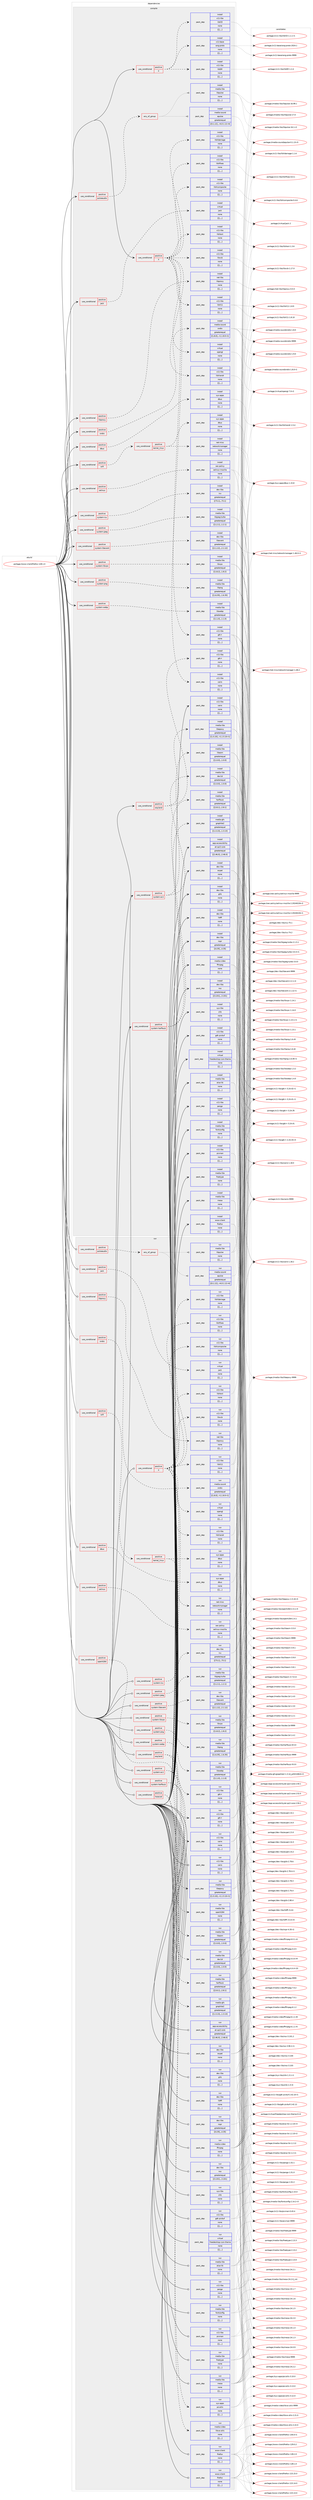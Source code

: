 digraph prolog {

# *************
# Graph options
# *************

newrank=true;
concentrate=true;
compound=true;
graph [rankdir=LR,fontname=Helvetica,fontsize=10,ranksep=1.5];#, ranksep=2.5, nodesep=0.2];
edge  [arrowhead=vee];
node  [fontname=Helvetica,fontsize=10];

# **********
# The ebuild
# **********

subgraph cluster_leftcol {
color=gray;
label=<<i>ebuild</i>>;
id [label="portage://www-client/firefox-128.1.0", color=red, width=4, href="../www-client/firefox-128.1.0.svg"];
}

# ****************
# The dependencies
# ****************

subgraph cluster_midcol {
color=gray;
label=<<i>dependencies</i>>;
subgraph cluster_compile {
fillcolor="#eeeeee";
style=filled;
label=<<i>compile</i>>;
subgraph cond124619 {
dependency468362 [label=<<TABLE BORDER="0" CELLBORDER="1" CELLSPACING="0" CELLPADDING="4"><TR><TD ROWSPAN="3" CELLPADDING="10">use_conditional</TD></TR><TR><TD>positive</TD></TR><TR><TD>X</TD></TR></TABLE>>, shape=none, color=red];
subgraph pack340270 {
dependency468363 [label=<<TABLE BORDER="0" CELLBORDER="1" CELLSPACING="0" CELLPADDING="4" WIDTH="220"><TR><TD ROWSPAN="6" CELLPADDING="30">pack_dep</TD></TR><TR><TD WIDTH="110">install</TD></TR><TR><TD>virtual</TD></TR><TR><TD>opengl</TD></TR><TR><TD>none</TD></TR><TR><TD>[[],,,,]</TD></TR></TABLE>>, shape=none, color=blue];
}
dependency468362:e -> dependency468363:w [weight=20,style="dashed",arrowhead="vee"];
subgraph pack340271 {
dependency468364 [label=<<TABLE BORDER="0" CELLBORDER="1" CELLSPACING="0" CELLPADDING="4" WIDTH="220"><TR><TD ROWSPAN="6" CELLPADDING="30">pack_dep</TD></TR><TR><TD WIDTH="110">install</TD></TR><TR><TD>x11-libs</TD></TR><TR><TD>cairo</TD></TR><TR><TD>none</TD></TR><TR><TD>[[],,,,]</TD></TR></TABLE>>, shape=none, color=blue];
}
dependency468362:e -> dependency468364:w [weight=20,style="dashed",arrowhead="vee"];
subgraph pack340272 {
dependency468365 [label=<<TABLE BORDER="0" CELLBORDER="1" CELLSPACING="0" CELLPADDING="4" WIDTH="220"><TR><TD ROWSPAN="6" CELLPADDING="30">pack_dep</TD></TR><TR><TD WIDTH="110">install</TD></TR><TR><TD>x11-libs</TD></TR><TR><TD>gtk+</TD></TR><TR><TD>none</TD></TR><TR><TD>[[],,,,]</TD></TR></TABLE>>, shape=none, color=blue];
}
dependency468362:e -> dependency468365:w [weight=20,style="dashed",arrowhead="vee"];
subgraph pack340273 {
dependency468366 [label=<<TABLE BORDER="0" CELLBORDER="1" CELLSPACING="0" CELLPADDING="4" WIDTH="220"><TR><TD ROWSPAN="6" CELLPADDING="30">pack_dep</TD></TR><TR><TD WIDTH="110">install</TD></TR><TR><TD>x11-libs</TD></TR><TR><TD>libX11</TD></TR><TR><TD>none</TD></TR><TR><TD>[[],,,,]</TD></TR></TABLE>>, shape=none, color=blue];
}
dependency468362:e -> dependency468366:w [weight=20,style="dashed",arrowhead="vee"];
subgraph pack340274 {
dependency468367 [label=<<TABLE BORDER="0" CELLBORDER="1" CELLSPACING="0" CELLPADDING="4" WIDTH="220"><TR><TD ROWSPAN="6" CELLPADDING="30">pack_dep</TD></TR><TR><TD WIDTH="110">install</TD></TR><TR><TD>x11-libs</TD></TR><TR><TD>libXcomposite</TD></TR><TR><TD>none</TD></TR><TR><TD>[[],,,,]</TD></TR></TABLE>>, shape=none, color=blue];
}
dependency468362:e -> dependency468367:w [weight=20,style="dashed",arrowhead="vee"];
subgraph pack340275 {
dependency468368 [label=<<TABLE BORDER="0" CELLBORDER="1" CELLSPACING="0" CELLPADDING="4" WIDTH="220"><TR><TD ROWSPAN="6" CELLPADDING="30">pack_dep</TD></TR><TR><TD WIDTH="110">install</TD></TR><TR><TD>x11-libs</TD></TR><TR><TD>libXdamage</TD></TR><TR><TD>none</TD></TR><TR><TD>[[],,,,]</TD></TR></TABLE>>, shape=none, color=blue];
}
dependency468362:e -> dependency468368:w [weight=20,style="dashed",arrowhead="vee"];
subgraph pack340276 {
dependency468369 [label=<<TABLE BORDER="0" CELLBORDER="1" CELLSPACING="0" CELLPADDING="4" WIDTH="220"><TR><TD ROWSPAN="6" CELLPADDING="30">pack_dep</TD></TR><TR><TD WIDTH="110">install</TD></TR><TR><TD>x11-libs</TD></TR><TR><TD>libXext</TD></TR><TR><TD>none</TD></TR><TR><TD>[[],,,,]</TD></TR></TABLE>>, shape=none, color=blue];
}
dependency468362:e -> dependency468369:w [weight=20,style="dashed",arrowhead="vee"];
subgraph pack340277 {
dependency468370 [label=<<TABLE BORDER="0" CELLBORDER="1" CELLSPACING="0" CELLPADDING="4" WIDTH="220"><TR><TD ROWSPAN="6" CELLPADDING="30">pack_dep</TD></TR><TR><TD WIDTH="110">install</TD></TR><TR><TD>x11-libs</TD></TR><TR><TD>libXfixes</TD></TR><TR><TD>none</TD></TR><TR><TD>[[],,,,]</TD></TR></TABLE>>, shape=none, color=blue];
}
dependency468362:e -> dependency468370:w [weight=20,style="dashed",arrowhead="vee"];
subgraph pack340278 {
dependency468371 [label=<<TABLE BORDER="0" CELLBORDER="1" CELLSPACING="0" CELLPADDING="4" WIDTH="220"><TR><TD ROWSPAN="6" CELLPADDING="30">pack_dep</TD></TR><TR><TD WIDTH="110">install</TD></TR><TR><TD>x11-libs</TD></TR><TR><TD>libXrandr</TD></TR><TR><TD>none</TD></TR><TR><TD>[[],,,,]</TD></TR></TABLE>>, shape=none, color=blue];
}
dependency468362:e -> dependency468371:w [weight=20,style="dashed",arrowhead="vee"];
subgraph pack340279 {
dependency468372 [label=<<TABLE BORDER="0" CELLBORDER="1" CELLSPACING="0" CELLPADDING="4" WIDTH="220"><TR><TD ROWSPAN="6" CELLPADDING="30">pack_dep</TD></TR><TR><TD WIDTH="110">install</TD></TR><TR><TD>x11-libs</TD></TR><TR><TD>libxcb</TD></TR><TR><TD>none</TD></TR><TR><TD>[[],,,,]</TD></TR></TABLE>>, shape=none, color=blue];
}
dependency468362:e -> dependency468372:w [weight=20,style="dashed",arrowhead="vee"];
}
id:e -> dependency468362:w [weight=20,style="solid",arrowhead="vee"];
subgraph cond124620 {
dependency468373 [label=<<TABLE BORDER="0" CELLBORDER="1" CELLSPACING="0" CELLPADDING="4"><TR><TD ROWSPAN="3" CELLPADDING="10">use_conditional</TD></TR><TR><TD>positive</TD></TR><TR><TD>X</TD></TR></TABLE>>, shape=none, color=red];
subgraph pack340280 {
dependency468374 [label=<<TABLE BORDER="0" CELLBORDER="1" CELLSPACING="0" CELLPADDING="4" WIDTH="220"><TR><TD ROWSPAN="6" CELLPADDING="30">pack_dep</TD></TR><TR><TD WIDTH="110">install</TD></TR><TR><TD>x11-base</TD></TR><TR><TD>xorg-proto</TD></TR><TR><TD>none</TD></TR><TR><TD>[[],,,,]</TD></TR></TABLE>>, shape=none, color=blue];
}
dependency468373:e -> dependency468374:w [weight=20,style="dashed",arrowhead="vee"];
subgraph pack340281 {
dependency468375 [label=<<TABLE BORDER="0" CELLBORDER="1" CELLSPACING="0" CELLPADDING="4" WIDTH="220"><TR><TD ROWSPAN="6" CELLPADDING="30">pack_dep</TD></TR><TR><TD WIDTH="110">install</TD></TR><TR><TD>x11-libs</TD></TR><TR><TD>libICE</TD></TR><TR><TD>none</TD></TR><TR><TD>[[],,,,]</TD></TR></TABLE>>, shape=none, color=blue];
}
dependency468373:e -> dependency468375:w [weight=20,style="dashed",arrowhead="vee"];
subgraph pack340282 {
dependency468376 [label=<<TABLE BORDER="0" CELLBORDER="1" CELLSPACING="0" CELLPADDING="4" WIDTH="220"><TR><TD ROWSPAN="6" CELLPADDING="30">pack_dep</TD></TR><TR><TD WIDTH="110">install</TD></TR><TR><TD>x11-libs</TD></TR><TR><TD>libSM</TD></TR><TR><TD>none</TD></TR><TR><TD>[[],,,,]</TD></TR></TABLE>>, shape=none, color=blue];
}
dependency468373:e -> dependency468376:w [weight=20,style="dashed",arrowhead="vee"];
}
id:e -> dependency468373:w [weight=20,style="solid",arrowhead="vee"];
subgraph cond124621 {
dependency468377 [label=<<TABLE BORDER="0" CELLBORDER="1" CELLSPACING="0" CELLPADDING="4"><TR><TD ROWSPAN="3" CELLPADDING="10">use_conditional</TD></TR><TR><TD>positive</TD></TR><TR><TD>dbus</TD></TR></TABLE>>, shape=none, color=red];
subgraph pack340283 {
dependency468378 [label=<<TABLE BORDER="0" CELLBORDER="1" CELLSPACING="0" CELLPADDING="4" WIDTH="220"><TR><TD ROWSPAN="6" CELLPADDING="30">pack_dep</TD></TR><TR><TD WIDTH="110">install</TD></TR><TR><TD>sys-apps</TD></TR><TR><TD>dbus</TD></TR><TR><TD>none</TD></TR><TR><TD>[[],,,,]</TD></TR></TABLE>>, shape=none, color=blue];
}
dependency468377:e -> dependency468378:w [weight=20,style="dashed",arrowhead="vee"];
}
id:e -> dependency468377:w [weight=20,style="solid",arrowhead="vee"];
subgraph cond124622 {
dependency468379 [label=<<TABLE BORDER="0" CELLBORDER="1" CELLSPACING="0" CELLPADDING="4"><TR><TD ROWSPAN="3" CELLPADDING="10">use_conditional</TD></TR><TR><TD>positive</TD></TR><TR><TD>jack</TD></TR></TABLE>>, shape=none, color=red];
subgraph pack340284 {
dependency468380 [label=<<TABLE BORDER="0" CELLBORDER="1" CELLSPACING="0" CELLPADDING="4" WIDTH="220"><TR><TD ROWSPAN="6" CELLPADDING="30">pack_dep</TD></TR><TR><TD WIDTH="110">install</TD></TR><TR><TD>virtual</TD></TR><TR><TD>jack</TD></TR><TR><TD>none</TD></TR><TR><TD>[[],,,,]</TD></TR></TABLE>>, shape=none, color=blue];
}
dependency468379:e -> dependency468380:w [weight=20,style="dashed",arrowhead="vee"];
}
id:e -> dependency468379:w [weight=20,style="solid",arrowhead="vee"];
subgraph cond124623 {
dependency468381 [label=<<TABLE BORDER="0" CELLBORDER="1" CELLSPACING="0" CELLPADDING="4"><TR><TD ROWSPAN="3" CELLPADDING="10">use_conditional</TD></TR><TR><TD>positive</TD></TR><TR><TD>libproxy</TD></TR></TABLE>>, shape=none, color=red];
subgraph pack340285 {
dependency468382 [label=<<TABLE BORDER="0" CELLBORDER="1" CELLSPACING="0" CELLPADDING="4" WIDTH="220"><TR><TD ROWSPAN="6" CELLPADDING="30">pack_dep</TD></TR><TR><TD WIDTH="110">install</TD></TR><TR><TD>net-libs</TD></TR><TR><TD>libproxy</TD></TR><TR><TD>none</TD></TR><TR><TD>[[],,,,]</TD></TR></TABLE>>, shape=none, color=blue];
}
dependency468381:e -> dependency468382:w [weight=20,style="dashed",arrowhead="vee"];
}
id:e -> dependency468381:w [weight=20,style="solid",arrowhead="vee"];
subgraph cond124624 {
dependency468383 [label=<<TABLE BORDER="0" CELLBORDER="1" CELLSPACING="0" CELLPADDING="4"><TR><TD ROWSPAN="3" CELLPADDING="10">use_conditional</TD></TR><TR><TD>positive</TD></TR><TR><TD>pulseaudio</TD></TR></TABLE>>, shape=none, color=red];
subgraph any3255 {
dependency468384 [label=<<TABLE BORDER="0" CELLBORDER="1" CELLSPACING="0" CELLPADDING="4"><TR><TD CELLPADDING="10">any_of_group</TD></TR></TABLE>>, shape=none, color=red];subgraph pack340286 {
dependency468385 [label=<<TABLE BORDER="0" CELLBORDER="1" CELLSPACING="0" CELLPADDING="4" WIDTH="220"><TR><TD ROWSPAN="6" CELLPADDING="30">pack_dep</TD></TR><TR><TD WIDTH="110">install</TD></TR><TR><TD>media-libs</TD></TR><TR><TD>libpulse</TD></TR><TR><TD>none</TD></TR><TR><TD>[[],,,,]</TD></TR></TABLE>>, shape=none, color=blue];
}
dependency468384:e -> dependency468385:w [weight=20,style="dotted",arrowhead="oinv"];
subgraph pack340287 {
dependency468386 [label=<<TABLE BORDER="0" CELLBORDER="1" CELLSPACING="0" CELLPADDING="4" WIDTH="220"><TR><TD ROWSPAN="6" CELLPADDING="30">pack_dep</TD></TR><TR><TD WIDTH="110">install</TD></TR><TR><TD>media-sound</TD></TR><TR><TD>apulse</TD></TR><TR><TD>greaterequal</TD></TR><TR><TD>[[0,1,12],,-r4,0.1.12-r4]</TD></TR></TABLE>>, shape=none, color=blue];
}
dependency468384:e -> dependency468386:w [weight=20,style="dotted",arrowhead="oinv"];
}
dependency468383:e -> dependency468384:w [weight=20,style="dashed",arrowhead="vee"];
}
id:e -> dependency468383:w [weight=20,style="solid",arrowhead="vee"];
subgraph cond124625 {
dependency468387 [label=<<TABLE BORDER="0" CELLBORDER="1" CELLSPACING="0" CELLPADDING="4"><TR><TD ROWSPAN="3" CELLPADDING="10">use_conditional</TD></TR><TR><TD>positive</TD></TR><TR><TD>selinux</TD></TR></TABLE>>, shape=none, color=red];
subgraph pack340288 {
dependency468388 [label=<<TABLE BORDER="0" CELLBORDER="1" CELLSPACING="0" CELLPADDING="4" WIDTH="220"><TR><TD ROWSPAN="6" CELLPADDING="30">pack_dep</TD></TR><TR><TD WIDTH="110">install</TD></TR><TR><TD>sec-policy</TD></TR><TR><TD>selinux-mozilla</TD></TR><TR><TD>none</TD></TR><TR><TD>[[],,,,]</TD></TR></TABLE>>, shape=none, color=blue];
}
dependency468387:e -> dependency468388:w [weight=20,style="dashed",arrowhead="vee"];
}
id:e -> dependency468387:w [weight=20,style="solid",arrowhead="vee"];
subgraph cond124626 {
dependency468389 [label=<<TABLE BORDER="0" CELLBORDER="1" CELLSPACING="0" CELLPADDING="4"><TR><TD ROWSPAN="3" CELLPADDING="10">use_conditional</TD></TR><TR><TD>positive</TD></TR><TR><TD>sndio</TD></TR></TABLE>>, shape=none, color=red];
subgraph pack340289 {
dependency468390 [label=<<TABLE BORDER="0" CELLBORDER="1" CELLSPACING="0" CELLPADDING="4" WIDTH="220"><TR><TD ROWSPAN="6" CELLPADDING="30">pack_dep</TD></TR><TR><TD WIDTH="110">install</TD></TR><TR><TD>media-sound</TD></TR><TR><TD>sndio</TD></TR><TR><TD>greaterequal</TD></TR><TR><TD>[[1,8,0],,-r1,1.8.0-r1]</TD></TR></TABLE>>, shape=none, color=blue];
}
dependency468389:e -> dependency468390:w [weight=20,style="dashed",arrowhead="vee"];
}
id:e -> dependency468389:w [weight=20,style="solid",arrowhead="vee"];
subgraph cond124627 {
dependency468391 [label=<<TABLE BORDER="0" CELLBORDER="1" CELLSPACING="0" CELLPADDING="4"><TR><TD ROWSPAN="3" CELLPADDING="10">use_conditional</TD></TR><TR><TD>positive</TD></TR><TR><TD>system-av1</TD></TR></TABLE>>, shape=none, color=red];
subgraph pack340290 {
dependency468392 [label=<<TABLE BORDER="0" CELLBORDER="1" CELLSPACING="0" CELLPADDING="4" WIDTH="220"><TR><TD ROWSPAN="6" CELLPADDING="30">pack_dep</TD></TR><TR><TD WIDTH="110">install</TD></TR><TR><TD>media-libs</TD></TR><TR><TD>dav1d</TD></TR><TR><TD>greaterequal</TD></TR><TR><TD>[[1,0,0],,,1.0.0]</TD></TR></TABLE>>, shape=none, color=blue];
}
dependency468391:e -> dependency468392:w [weight=20,style="dashed",arrowhead="vee"];
subgraph pack340291 {
dependency468393 [label=<<TABLE BORDER="0" CELLBORDER="1" CELLSPACING="0" CELLPADDING="4" WIDTH="220"><TR><TD ROWSPAN="6" CELLPADDING="30">pack_dep</TD></TR><TR><TD WIDTH="110">install</TD></TR><TR><TD>media-libs</TD></TR><TR><TD>libaom</TD></TR><TR><TD>greaterequal</TD></TR><TR><TD>[[1,0,0],,,1.0.0]</TD></TR></TABLE>>, shape=none, color=blue];
}
dependency468391:e -> dependency468393:w [weight=20,style="dashed",arrowhead="vee"];
}
id:e -> dependency468391:w [weight=20,style="solid",arrowhead="vee"];
subgraph cond124628 {
dependency468394 [label=<<TABLE BORDER="0" CELLBORDER="1" CELLSPACING="0" CELLPADDING="4"><TR><TD ROWSPAN="3" CELLPADDING="10">use_conditional</TD></TR><TR><TD>positive</TD></TR><TR><TD>system-harfbuzz</TD></TR></TABLE>>, shape=none, color=red];
subgraph pack340292 {
dependency468395 [label=<<TABLE BORDER="0" CELLBORDER="1" CELLSPACING="0" CELLPADDING="4" WIDTH="220"><TR><TD ROWSPAN="6" CELLPADDING="30">pack_dep</TD></TR><TR><TD WIDTH="110">install</TD></TR><TR><TD>media-gfx</TD></TR><TR><TD>graphite2</TD></TR><TR><TD>greaterequal</TD></TR><TR><TD>[[1,3,13],,,1.3.13]</TD></TR></TABLE>>, shape=none, color=blue];
}
dependency468394:e -> dependency468395:w [weight=20,style="dashed",arrowhead="vee"];
subgraph pack340293 {
dependency468396 [label=<<TABLE BORDER="0" CELLBORDER="1" CELLSPACING="0" CELLPADDING="4" WIDTH="220"><TR><TD ROWSPAN="6" CELLPADDING="30">pack_dep</TD></TR><TR><TD WIDTH="110">install</TD></TR><TR><TD>media-libs</TD></TR><TR><TD>harfbuzz</TD></TR><TR><TD>greaterequal</TD></TR><TR><TD>[[2,8,1],,,2.8.1]</TD></TR></TABLE>>, shape=none, color=blue];
}
dependency468394:e -> dependency468396:w [weight=20,style="dashed",arrowhead="vee"];
}
id:e -> dependency468394:w [weight=20,style="solid",arrowhead="vee"];
subgraph cond124629 {
dependency468397 [label=<<TABLE BORDER="0" CELLBORDER="1" CELLSPACING="0" CELLPADDING="4"><TR><TD ROWSPAN="3" CELLPADDING="10">use_conditional</TD></TR><TR><TD>positive</TD></TR><TR><TD>system-icu</TD></TR></TABLE>>, shape=none, color=red];
subgraph pack340294 {
dependency468398 [label=<<TABLE BORDER="0" CELLBORDER="1" CELLSPACING="0" CELLPADDING="4" WIDTH="220"><TR><TD ROWSPAN="6" CELLPADDING="30">pack_dep</TD></TR><TR><TD WIDTH="110">install</TD></TR><TR><TD>dev-libs</TD></TR><TR><TD>icu</TD></TR><TR><TD>greaterequal</TD></TR><TR><TD>[[73,1],,,73.1]</TD></TR></TABLE>>, shape=none, color=blue];
}
dependency468397:e -> dependency468398:w [weight=20,style="dashed",arrowhead="vee"];
}
id:e -> dependency468397:w [weight=20,style="solid",arrowhead="vee"];
subgraph cond124630 {
dependency468399 [label=<<TABLE BORDER="0" CELLBORDER="1" CELLSPACING="0" CELLPADDING="4"><TR><TD ROWSPAN="3" CELLPADDING="10">use_conditional</TD></TR><TR><TD>positive</TD></TR><TR><TD>system-jpeg</TD></TR></TABLE>>, shape=none, color=red];
subgraph pack340295 {
dependency468400 [label=<<TABLE BORDER="0" CELLBORDER="1" CELLSPACING="0" CELLPADDING="4" WIDTH="220"><TR><TD ROWSPAN="6" CELLPADDING="30">pack_dep</TD></TR><TR><TD WIDTH="110">install</TD></TR><TR><TD>media-libs</TD></TR><TR><TD>libjpeg-turbo</TD></TR><TR><TD>greaterequal</TD></TR><TR><TD>[[1,2,1],,,1.2.1]</TD></TR></TABLE>>, shape=none, color=blue];
}
dependency468399:e -> dependency468400:w [weight=20,style="dashed",arrowhead="vee"];
}
id:e -> dependency468399:w [weight=20,style="solid",arrowhead="vee"];
subgraph cond124631 {
dependency468401 [label=<<TABLE BORDER="0" CELLBORDER="1" CELLSPACING="0" CELLPADDING="4"><TR><TD ROWSPAN="3" CELLPADDING="10">use_conditional</TD></TR><TR><TD>positive</TD></TR><TR><TD>system-libevent</TD></TR></TABLE>>, shape=none, color=red];
subgraph pack340296 {
dependency468402 [label=<<TABLE BORDER="0" CELLBORDER="1" CELLSPACING="0" CELLPADDING="4" WIDTH="220"><TR><TD ROWSPAN="6" CELLPADDING="30">pack_dep</TD></TR><TR><TD WIDTH="110">install</TD></TR><TR><TD>dev-libs</TD></TR><TR><TD>libevent</TD></TR><TR><TD>greaterequal</TD></TR><TR><TD>[[2,1,12],,,2.1.12]</TD></TR></TABLE>>, shape=none, color=blue];
}
dependency468401:e -> dependency468402:w [weight=20,style="dashed",arrowhead="vee"];
}
id:e -> dependency468401:w [weight=20,style="solid",arrowhead="vee"];
subgraph cond124632 {
dependency468403 [label=<<TABLE BORDER="0" CELLBORDER="1" CELLSPACING="0" CELLPADDING="4"><TR><TD ROWSPAN="3" CELLPADDING="10">use_conditional</TD></TR><TR><TD>positive</TD></TR><TR><TD>system-libvpx</TD></TR></TABLE>>, shape=none, color=red];
subgraph pack340297 {
dependency468404 [label=<<TABLE BORDER="0" CELLBORDER="1" CELLSPACING="0" CELLPADDING="4" WIDTH="220"><TR><TD ROWSPAN="6" CELLPADDING="30">pack_dep</TD></TR><TR><TD WIDTH="110">install</TD></TR><TR><TD>media-libs</TD></TR><TR><TD>libvpx</TD></TR><TR><TD>greaterequal</TD></TR><TR><TD>[[1,8,2],,,1.8.2]</TD></TR></TABLE>>, shape=none, color=blue];
}
dependency468403:e -> dependency468404:w [weight=20,style="dashed",arrowhead="vee"];
}
id:e -> dependency468403:w [weight=20,style="solid",arrowhead="vee"];
subgraph cond124633 {
dependency468405 [label=<<TABLE BORDER="0" CELLBORDER="1" CELLSPACING="0" CELLPADDING="4"><TR><TD ROWSPAN="3" CELLPADDING="10">use_conditional</TD></TR><TR><TD>positive</TD></TR><TR><TD>system-png</TD></TR></TABLE>>, shape=none, color=red];
subgraph pack340298 {
dependency468406 [label=<<TABLE BORDER="0" CELLBORDER="1" CELLSPACING="0" CELLPADDING="4" WIDTH="220"><TR><TD ROWSPAN="6" CELLPADDING="30">pack_dep</TD></TR><TR><TD WIDTH="110">install</TD></TR><TR><TD>media-libs</TD></TR><TR><TD>libpng</TD></TR><TR><TD>greaterequal</TD></TR><TR><TD>[[1,6,35],,,1.6.35]</TD></TR></TABLE>>, shape=none, color=blue];
}
dependency468405:e -> dependency468406:w [weight=20,style="dashed",arrowhead="vee"];
}
id:e -> dependency468405:w [weight=20,style="solid",arrowhead="vee"];
subgraph cond124634 {
dependency468407 [label=<<TABLE BORDER="0" CELLBORDER="1" CELLSPACING="0" CELLPADDING="4"><TR><TD ROWSPAN="3" CELLPADDING="10">use_conditional</TD></TR><TR><TD>positive</TD></TR><TR><TD>system-webp</TD></TR></TABLE>>, shape=none, color=red];
subgraph pack340299 {
dependency468408 [label=<<TABLE BORDER="0" CELLBORDER="1" CELLSPACING="0" CELLPADDING="4" WIDTH="220"><TR><TD ROWSPAN="6" CELLPADDING="30">pack_dep</TD></TR><TR><TD WIDTH="110">install</TD></TR><TR><TD>media-libs</TD></TR><TR><TD>libwebp</TD></TR><TR><TD>greaterequal</TD></TR><TR><TD>[[1,1,0],,,1.1.0]</TD></TR></TABLE>>, shape=none, color=blue];
}
dependency468407:e -> dependency468408:w [weight=20,style="dashed",arrowhead="vee"];
}
id:e -> dependency468407:w [weight=20,style="solid",arrowhead="vee"];
subgraph cond124635 {
dependency468409 [label=<<TABLE BORDER="0" CELLBORDER="1" CELLSPACING="0" CELLPADDING="4"><TR><TD ROWSPAN="3" CELLPADDING="10">use_conditional</TD></TR><TR><TD>positive</TD></TR><TR><TD>wayland</TD></TR></TABLE>>, shape=none, color=red];
subgraph pack340300 {
dependency468410 [label=<<TABLE BORDER="0" CELLBORDER="1" CELLSPACING="0" CELLPADDING="4" WIDTH="220"><TR><TD ROWSPAN="6" CELLPADDING="30">pack_dep</TD></TR><TR><TD WIDTH="110">install</TD></TR><TR><TD>media-libs</TD></TR><TR><TD>libepoxy</TD></TR><TR><TD>greaterequal</TD></TR><TR><TD>[[1,5,10],,-r1,1.5.10-r1]</TD></TR></TABLE>>, shape=none, color=blue];
}
dependency468409:e -> dependency468410:w [weight=20,style="dashed",arrowhead="vee"];
subgraph pack340301 {
dependency468411 [label=<<TABLE BORDER="0" CELLBORDER="1" CELLSPACING="0" CELLPADDING="4" WIDTH="220"><TR><TD ROWSPAN="6" CELLPADDING="30">pack_dep</TD></TR><TR><TD WIDTH="110">install</TD></TR><TR><TD>x11-libs</TD></TR><TR><TD>gtk+</TD></TR><TR><TD>none</TD></TR><TR><TD>[[],,,,]</TD></TR></TABLE>>, shape=none, color=blue];
}
dependency468409:e -> dependency468411:w [weight=20,style="dashed",arrowhead="vee"];
}
id:e -> dependency468409:w [weight=20,style="solid",arrowhead="vee"];
subgraph cond124636 {
dependency468412 [label=<<TABLE BORDER="0" CELLBORDER="1" CELLSPACING="0" CELLPADDING="4"><TR><TD ROWSPAN="3" CELLPADDING="10">use_conditional</TD></TR><TR><TD>positive</TD></TR><TR><TD>wifi</TD></TR></TABLE>>, shape=none, color=red];
subgraph cond124637 {
dependency468413 [label=<<TABLE BORDER="0" CELLBORDER="1" CELLSPACING="0" CELLPADDING="4"><TR><TD ROWSPAN="3" CELLPADDING="10">use_conditional</TD></TR><TR><TD>positive</TD></TR><TR><TD>kernel_linux</TD></TR></TABLE>>, shape=none, color=red];
subgraph pack340302 {
dependency468414 [label=<<TABLE BORDER="0" CELLBORDER="1" CELLSPACING="0" CELLPADDING="4" WIDTH="220"><TR><TD ROWSPAN="6" CELLPADDING="30">pack_dep</TD></TR><TR><TD WIDTH="110">install</TD></TR><TR><TD>net-misc</TD></TR><TR><TD>networkmanager</TD></TR><TR><TD>none</TD></TR><TR><TD>[[],,,,]</TD></TR></TABLE>>, shape=none, color=blue];
}
dependency468413:e -> dependency468414:w [weight=20,style="dashed",arrowhead="vee"];
subgraph pack340303 {
dependency468415 [label=<<TABLE BORDER="0" CELLBORDER="1" CELLSPACING="0" CELLPADDING="4" WIDTH="220"><TR><TD ROWSPAN="6" CELLPADDING="30">pack_dep</TD></TR><TR><TD WIDTH="110">install</TD></TR><TR><TD>sys-apps</TD></TR><TR><TD>dbus</TD></TR><TR><TD>none</TD></TR><TR><TD>[[],,,,]</TD></TR></TABLE>>, shape=none, color=blue];
}
dependency468413:e -> dependency468415:w [weight=20,style="dashed",arrowhead="vee"];
}
dependency468412:e -> dependency468413:w [weight=20,style="dashed",arrowhead="vee"];
}
id:e -> dependency468412:w [weight=20,style="solid",arrowhead="vee"];
subgraph pack340304 {
dependency468416 [label=<<TABLE BORDER="0" CELLBORDER="1" CELLSPACING="0" CELLPADDING="4" WIDTH="220"><TR><TD ROWSPAN="6" CELLPADDING="30">pack_dep</TD></TR><TR><TD WIDTH="110">install</TD></TR><TR><TD>app-accessibility</TD></TR><TR><TD>at-spi2-core</TD></TR><TR><TD>greaterequal</TD></TR><TR><TD>[[2,46,0],,,2.46.0]</TD></TR></TABLE>>, shape=none, color=blue];
}
id:e -> dependency468416:w [weight=20,style="solid",arrowhead="vee"];
subgraph pack340305 {
dependency468417 [label=<<TABLE BORDER="0" CELLBORDER="1" CELLSPACING="0" CELLPADDING="4" WIDTH="220"><TR><TD ROWSPAN="6" CELLPADDING="30">pack_dep</TD></TR><TR><TD WIDTH="110">install</TD></TR><TR><TD>dev-libs</TD></TR><TR><TD>expat</TD></TR><TR><TD>none</TD></TR><TR><TD>[[],,,,]</TD></TR></TABLE>>, shape=none, color=blue];
}
id:e -> dependency468417:w [weight=20,style="solid",arrowhead="vee"];
subgraph pack340306 {
dependency468418 [label=<<TABLE BORDER="0" CELLBORDER="1" CELLSPACING="0" CELLPADDING="4" WIDTH="220"><TR><TD ROWSPAN="6" CELLPADDING="30">pack_dep</TD></TR><TR><TD WIDTH="110">install</TD></TR><TR><TD>dev-libs</TD></TR><TR><TD>glib</TD></TR><TR><TD>none</TD></TR><TR><TD>[[],,,,]</TD></TR></TABLE>>, shape=none, color=blue];
}
id:e -> dependency468418:w [weight=20,style="solid",arrowhead="vee"];
subgraph pack340307 {
dependency468419 [label=<<TABLE BORDER="0" CELLBORDER="1" CELLSPACING="0" CELLPADDING="4" WIDTH="220"><TR><TD ROWSPAN="6" CELLPADDING="30">pack_dep</TD></TR><TR><TD WIDTH="110">install</TD></TR><TR><TD>dev-libs</TD></TR><TR><TD>libffi</TD></TR><TR><TD>none</TD></TR><TR><TD>[[],,,,]</TD></TR></TABLE>>, shape=none, color=blue];
}
id:e -> dependency468419:w [weight=20,style="solid",arrowhead="vee"];
subgraph pack340308 {
dependency468420 [label=<<TABLE BORDER="0" CELLBORDER="1" CELLSPACING="0" CELLPADDING="4" WIDTH="220"><TR><TD ROWSPAN="6" CELLPADDING="30">pack_dep</TD></TR><TR><TD WIDTH="110">install</TD></TR><TR><TD>dev-libs</TD></TR><TR><TD>nspr</TD></TR><TR><TD>greaterequal</TD></TR><TR><TD>[[4,35],,,4.35]</TD></TR></TABLE>>, shape=none, color=blue];
}
id:e -> dependency468420:w [weight=20,style="solid",arrowhead="vee"];
subgraph pack340309 {
dependency468421 [label=<<TABLE BORDER="0" CELLBORDER="1" CELLSPACING="0" CELLPADDING="4" WIDTH="220"><TR><TD ROWSPAN="6" CELLPADDING="30">pack_dep</TD></TR><TR><TD WIDTH="110">install</TD></TR><TR><TD>dev-libs</TD></TR><TR><TD>nss</TD></TR><TR><TD>greaterequal</TD></TR><TR><TD>[[3,101],,,3.101]</TD></TR></TABLE>>, shape=none, color=blue];
}
id:e -> dependency468421:w [weight=20,style="solid",arrowhead="vee"];
subgraph pack340310 {
dependency468422 [label=<<TABLE BORDER="0" CELLBORDER="1" CELLSPACING="0" CELLPADDING="4" WIDTH="220"><TR><TD ROWSPAN="6" CELLPADDING="30">pack_dep</TD></TR><TR><TD WIDTH="110">install</TD></TR><TR><TD>media-libs</TD></TR><TR><TD>alsa-lib</TD></TR><TR><TD>none</TD></TR><TR><TD>[[],,,,]</TD></TR></TABLE>>, shape=none, color=blue];
}
id:e -> dependency468422:w [weight=20,style="solid",arrowhead="vee"];
subgraph pack340311 {
dependency468423 [label=<<TABLE BORDER="0" CELLBORDER="1" CELLSPACING="0" CELLPADDING="4" WIDTH="220"><TR><TD ROWSPAN="6" CELLPADDING="30">pack_dep</TD></TR><TR><TD WIDTH="110">install</TD></TR><TR><TD>media-libs</TD></TR><TR><TD>fontconfig</TD></TR><TR><TD>none</TD></TR><TR><TD>[[],,,,]</TD></TR></TABLE>>, shape=none, color=blue];
}
id:e -> dependency468423:w [weight=20,style="solid",arrowhead="vee"];
subgraph pack340312 {
dependency468424 [label=<<TABLE BORDER="0" CELLBORDER="1" CELLSPACING="0" CELLPADDING="4" WIDTH="220"><TR><TD ROWSPAN="6" CELLPADDING="30">pack_dep</TD></TR><TR><TD WIDTH="110">install</TD></TR><TR><TD>media-libs</TD></TR><TR><TD>freetype</TD></TR><TR><TD>none</TD></TR><TR><TD>[[],,,,]</TD></TR></TABLE>>, shape=none, color=blue];
}
id:e -> dependency468424:w [weight=20,style="solid",arrowhead="vee"];
subgraph pack340313 {
dependency468425 [label=<<TABLE BORDER="0" CELLBORDER="1" CELLSPACING="0" CELLPADDING="4" WIDTH="220"><TR><TD ROWSPAN="6" CELLPADDING="30">pack_dep</TD></TR><TR><TD WIDTH="110">install</TD></TR><TR><TD>media-libs</TD></TR><TR><TD>mesa</TD></TR><TR><TD>none</TD></TR><TR><TD>[[],,,,]</TD></TR></TABLE>>, shape=none, color=blue];
}
id:e -> dependency468425:w [weight=20,style="solid",arrowhead="vee"];
subgraph pack340314 {
dependency468426 [label=<<TABLE BORDER="0" CELLBORDER="1" CELLSPACING="0" CELLPADDING="4" WIDTH="220"><TR><TD ROWSPAN="6" CELLPADDING="30">pack_dep</TD></TR><TR><TD WIDTH="110">install</TD></TR><TR><TD>media-video</TD></TR><TR><TD>ffmpeg</TD></TR><TR><TD>none</TD></TR><TR><TD>[[],,,,]</TD></TR></TABLE>>, shape=none, color=blue];
}
id:e -> dependency468426:w [weight=20,style="solid",arrowhead="vee"];
subgraph pack340315 {
dependency468427 [label=<<TABLE BORDER="0" CELLBORDER="1" CELLSPACING="0" CELLPADDING="4" WIDTH="220"><TR><TD ROWSPAN="6" CELLPADDING="30">pack_dep</TD></TR><TR><TD WIDTH="110">install</TD></TR><TR><TD>sys-libs</TD></TR><TR><TD>zlib</TD></TR><TR><TD>none</TD></TR><TR><TD>[[],,,,]</TD></TR></TABLE>>, shape=none, color=blue];
}
id:e -> dependency468427:w [weight=20,style="solid",arrowhead="vee"];
subgraph pack340316 {
dependency468428 [label=<<TABLE BORDER="0" CELLBORDER="1" CELLSPACING="0" CELLPADDING="4" WIDTH="220"><TR><TD ROWSPAN="6" CELLPADDING="30">pack_dep</TD></TR><TR><TD WIDTH="110">install</TD></TR><TR><TD>virtual</TD></TR><TR><TD>freedesktop-icon-theme</TD></TR><TR><TD>none</TD></TR><TR><TD>[[],,,,]</TD></TR></TABLE>>, shape=none, color=blue];
}
id:e -> dependency468428:w [weight=20,style="solid",arrowhead="vee"];
subgraph pack340317 {
dependency468429 [label=<<TABLE BORDER="0" CELLBORDER="1" CELLSPACING="0" CELLPADDING="4" WIDTH="220"><TR><TD ROWSPAN="6" CELLPADDING="30">pack_dep</TD></TR><TR><TD WIDTH="110">install</TD></TR><TR><TD>x11-libs</TD></TR><TR><TD>cairo</TD></TR><TR><TD>none</TD></TR><TR><TD>[[],,,,]</TD></TR></TABLE>>, shape=none, color=blue];
}
id:e -> dependency468429:w [weight=20,style="solid",arrowhead="vee"];
subgraph pack340318 {
dependency468430 [label=<<TABLE BORDER="0" CELLBORDER="1" CELLSPACING="0" CELLPADDING="4" WIDTH="220"><TR><TD ROWSPAN="6" CELLPADDING="30">pack_dep</TD></TR><TR><TD WIDTH="110">install</TD></TR><TR><TD>x11-libs</TD></TR><TR><TD>gdk-pixbuf</TD></TR><TR><TD>none</TD></TR><TR><TD>[[],,,,]</TD></TR></TABLE>>, shape=none, color=blue];
}
id:e -> dependency468430:w [weight=20,style="solid",arrowhead="vee"];
subgraph pack340319 {
dependency468431 [label=<<TABLE BORDER="0" CELLBORDER="1" CELLSPACING="0" CELLPADDING="4" WIDTH="220"><TR><TD ROWSPAN="6" CELLPADDING="30">pack_dep</TD></TR><TR><TD WIDTH="110">install</TD></TR><TR><TD>x11-libs</TD></TR><TR><TD>pango</TD></TR><TR><TD>none</TD></TR><TR><TD>[[],,,,]</TD></TR></TABLE>>, shape=none, color=blue];
}
id:e -> dependency468431:w [weight=20,style="solid",arrowhead="vee"];
subgraph pack340320 {
dependency468432 [label=<<TABLE BORDER="0" CELLBORDER="1" CELLSPACING="0" CELLPADDING="4" WIDTH="220"><TR><TD ROWSPAN="6" CELLPADDING="30">pack_dep</TD></TR><TR><TD WIDTH="110">install</TD></TR><TR><TD>x11-libs</TD></TR><TR><TD>pixman</TD></TR><TR><TD>none</TD></TR><TR><TD>[[],,,,]</TD></TR></TABLE>>, shape=none, color=blue];
}
id:e -> dependency468432:w [weight=20,style="solid",arrowhead="vee"];
subgraph pack340321 {
dependency468433 [label=<<TABLE BORDER="0" CELLBORDER="1" CELLSPACING="0" CELLPADDING="4" WIDTH="220"><TR><TD ROWSPAN="6" CELLPADDING="30">pack_dep</TD></TR><TR><TD WIDTH="110">install</TD></TR><TR><TD>www-client</TD></TR><TR><TD>firefox</TD></TR><TR><TD>none</TD></TR><TR><TD>[[],,,,]</TD></TR></TABLE>>, shape=none, color=blue];
}
id:e -> dependency468433:w [weight=20,style="solid",arrowhead="vee"];
}
subgraph cluster_compileandrun {
fillcolor="#eeeeee";
style=filled;
label=<<i>compile and run</i>>;
}
subgraph cluster_run {
fillcolor="#eeeeee";
style=filled;
label=<<i>run</i>>;
subgraph cond124638 {
dependency468434 [label=<<TABLE BORDER="0" CELLBORDER="1" CELLSPACING="0" CELLPADDING="4"><TR><TD ROWSPAN="3" CELLPADDING="10">use_conditional</TD></TR><TR><TD>positive</TD></TR><TR><TD>X</TD></TR></TABLE>>, shape=none, color=red];
subgraph pack340322 {
dependency468435 [label=<<TABLE BORDER="0" CELLBORDER="1" CELLSPACING="0" CELLPADDING="4" WIDTH="220"><TR><TD ROWSPAN="6" CELLPADDING="30">pack_dep</TD></TR><TR><TD WIDTH="110">run</TD></TR><TR><TD>virtual</TD></TR><TR><TD>opengl</TD></TR><TR><TD>none</TD></TR><TR><TD>[[],,,,]</TD></TR></TABLE>>, shape=none, color=blue];
}
dependency468434:e -> dependency468435:w [weight=20,style="dashed",arrowhead="vee"];
subgraph pack340323 {
dependency468436 [label=<<TABLE BORDER="0" CELLBORDER="1" CELLSPACING="0" CELLPADDING="4" WIDTH="220"><TR><TD ROWSPAN="6" CELLPADDING="30">pack_dep</TD></TR><TR><TD WIDTH="110">run</TD></TR><TR><TD>x11-libs</TD></TR><TR><TD>cairo</TD></TR><TR><TD>none</TD></TR><TR><TD>[[],,,,]</TD></TR></TABLE>>, shape=none, color=blue];
}
dependency468434:e -> dependency468436:w [weight=20,style="dashed",arrowhead="vee"];
subgraph pack340324 {
dependency468437 [label=<<TABLE BORDER="0" CELLBORDER="1" CELLSPACING="0" CELLPADDING="4" WIDTH="220"><TR><TD ROWSPAN="6" CELLPADDING="30">pack_dep</TD></TR><TR><TD WIDTH="110">run</TD></TR><TR><TD>x11-libs</TD></TR><TR><TD>gtk+</TD></TR><TR><TD>none</TD></TR><TR><TD>[[],,,,]</TD></TR></TABLE>>, shape=none, color=blue];
}
dependency468434:e -> dependency468437:w [weight=20,style="dashed",arrowhead="vee"];
subgraph pack340325 {
dependency468438 [label=<<TABLE BORDER="0" CELLBORDER="1" CELLSPACING="0" CELLPADDING="4" WIDTH="220"><TR><TD ROWSPAN="6" CELLPADDING="30">pack_dep</TD></TR><TR><TD WIDTH="110">run</TD></TR><TR><TD>x11-libs</TD></TR><TR><TD>libX11</TD></TR><TR><TD>none</TD></TR><TR><TD>[[],,,,]</TD></TR></TABLE>>, shape=none, color=blue];
}
dependency468434:e -> dependency468438:w [weight=20,style="dashed",arrowhead="vee"];
subgraph pack340326 {
dependency468439 [label=<<TABLE BORDER="0" CELLBORDER="1" CELLSPACING="0" CELLPADDING="4" WIDTH="220"><TR><TD ROWSPAN="6" CELLPADDING="30">pack_dep</TD></TR><TR><TD WIDTH="110">run</TD></TR><TR><TD>x11-libs</TD></TR><TR><TD>libXcomposite</TD></TR><TR><TD>none</TD></TR><TR><TD>[[],,,,]</TD></TR></TABLE>>, shape=none, color=blue];
}
dependency468434:e -> dependency468439:w [weight=20,style="dashed",arrowhead="vee"];
subgraph pack340327 {
dependency468440 [label=<<TABLE BORDER="0" CELLBORDER="1" CELLSPACING="0" CELLPADDING="4" WIDTH="220"><TR><TD ROWSPAN="6" CELLPADDING="30">pack_dep</TD></TR><TR><TD WIDTH="110">run</TD></TR><TR><TD>x11-libs</TD></TR><TR><TD>libXdamage</TD></TR><TR><TD>none</TD></TR><TR><TD>[[],,,,]</TD></TR></TABLE>>, shape=none, color=blue];
}
dependency468434:e -> dependency468440:w [weight=20,style="dashed",arrowhead="vee"];
subgraph pack340328 {
dependency468441 [label=<<TABLE BORDER="0" CELLBORDER="1" CELLSPACING="0" CELLPADDING="4" WIDTH="220"><TR><TD ROWSPAN="6" CELLPADDING="30">pack_dep</TD></TR><TR><TD WIDTH="110">run</TD></TR><TR><TD>x11-libs</TD></TR><TR><TD>libXext</TD></TR><TR><TD>none</TD></TR><TR><TD>[[],,,,]</TD></TR></TABLE>>, shape=none, color=blue];
}
dependency468434:e -> dependency468441:w [weight=20,style="dashed",arrowhead="vee"];
subgraph pack340329 {
dependency468442 [label=<<TABLE BORDER="0" CELLBORDER="1" CELLSPACING="0" CELLPADDING="4" WIDTH="220"><TR><TD ROWSPAN="6" CELLPADDING="30">pack_dep</TD></TR><TR><TD WIDTH="110">run</TD></TR><TR><TD>x11-libs</TD></TR><TR><TD>libXfixes</TD></TR><TR><TD>none</TD></TR><TR><TD>[[],,,,]</TD></TR></TABLE>>, shape=none, color=blue];
}
dependency468434:e -> dependency468442:w [weight=20,style="dashed",arrowhead="vee"];
subgraph pack340330 {
dependency468443 [label=<<TABLE BORDER="0" CELLBORDER="1" CELLSPACING="0" CELLPADDING="4" WIDTH="220"><TR><TD ROWSPAN="6" CELLPADDING="30">pack_dep</TD></TR><TR><TD WIDTH="110">run</TD></TR><TR><TD>x11-libs</TD></TR><TR><TD>libXrandr</TD></TR><TR><TD>none</TD></TR><TR><TD>[[],,,,]</TD></TR></TABLE>>, shape=none, color=blue];
}
dependency468434:e -> dependency468443:w [weight=20,style="dashed",arrowhead="vee"];
subgraph pack340331 {
dependency468444 [label=<<TABLE BORDER="0" CELLBORDER="1" CELLSPACING="0" CELLPADDING="4" WIDTH="220"><TR><TD ROWSPAN="6" CELLPADDING="30">pack_dep</TD></TR><TR><TD WIDTH="110">run</TD></TR><TR><TD>x11-libs</TD></TR><TR><TD>libxcb</TD></TR><TR><TD>none</TD></TR><TR><TD>[[],,,,]</TD></TR></TABLE>>, shape=none, color=blue];
}
dependency468434:e -> dependency468444:w [weight=20,style="dashed",arrowhead="vee"];
}
id:e -> dependency468434:w [weight=20,style="solid",arrowhead="odot"];
subgraph cond124639 {
dependency468445 [label=<<TABLE BORDER="0" CELLBORDER="1" CELLSPACING="0" CELLPADDING="4"><TR><TD ROWSPAN="3" CELLPADDING="10">use_conditional</TD></TR><TR><TD>positive</TD></TR><TR><TD>dbus</TD></TR></TABLE>>, shape=none, color=red];
subgraph pack340332 {
dependency468446 [label=<<TABLE BORDER="0" CELLBORDER="1" CELLSPACING="0" CELLPADDING="4" WIDTH="220"><TR><TD ROWSPAN="6" CELLPADDING="30">pack_dep</TD></TR><TR><TD WIDTH="110">run</TD></TR><TR><TD>sys-apps</TD></TR><TR><TD>dbus</TD></TR><TR><TD>none</TD></TR><TR><TD>[[],,,,]</TD></TR></TABLE>>, shape=none, color=blue];
}
dependency468445:e -> dependency468446:w [weight=20,style="dashed",arrowhead="vee"];
}
id:e -> dependency468445:w [weight=20,style="solid",arrowhead="odot"];
subgraph cond124640 {
dependency468447 [label=<<TABLE BORDER="0" CELLBORDER="1" CELLSPACING="0" CELLPADDING="4"><TR><TD ROWSPAN="3" CELLPADDING="10">use_conditional</TD></TR><TR><TD>positive</TD></TR><TR><TD>hwaccel</TD></TR></TABLE>>, shape=none, color=red];
subgraph pack340333 {
dependency468448 [label=<<TABLE BORDER="0" CELLBORDER="1" CELLSPACING="0" CELLPADDING="4" WIDTH="220"><TR><TD ROWSPAN="6" CELLPADDING="30">pack_dep</TD></TR><TR><TD WIDTH="110">run</TD></TR><TR><TD>media-video</TD></TR><TR><TD>libva-utils</TD></TR><TR><TD>none</TD></TR><TR><TD>[[],,,,]</TD></TR></TABLE>>, shape=none, color=blue];
}
dependency468447:e -> dependency468448:w [weight=20,style="dashed",arrowhead="vee"];
subgraph pack340334 {
dependency468449 [label=<<TABLE BORDER="0" CELLBORDER="1" CELLSPACING="0" CELLPADDING="4" WIDTH="220"><TR><TD ROWSPAN="6" CELLPADDING="30">pack_dep</TD></TR><TR><TD WIDTH="110">run</TD></TR><TR><TD>sys-apps</TD></TR><TR><TD>pciutils</TD></TR><TR><TD>none</TD></TR><TR><TD>[[],,,,]</TD></TR></TABLE>>, shape=none, color=blue];
}
dependency468447:e -> dependency468449:w [weight=20,style="dashed",arrowhead="vee"];
}
id:e -> dependency468447:w [weight=20,style="solid",arrowhead="odot"];
subgraph cond124641 {
dependency468450 [label=<<TABLE BORDER="0" CELLBORDER="1" CELLSPACING="0" CELLPADDING="4"><TR><TD ROWSPAN="3" CELLPADDING="10">use_conditional</TD></TR><TR><TD>positive</TD></TR><TR><TD>jack</TD></TR></TABLE>>, shape=none, color=red];
subgraph pack340335 {
dependency468451 [label=<<TABLE BORDER="0" CELLBORDER="1" CELLSPACING="0" CELLPADDING="4" WIDTH="220"><TR><TD ROWSPAN="6" CELLPADDING="30">pack_dep</TD></TR><TR><TD WIDTH="110">run</TD></TR><TR><TD>virtual</TD></TR><TR><TD>jack</TD></TR><TR><TD>none</TD></TR><TR><TD>[[],,,,]</TD></TR></TABLE>>, shape=none, color=blue];
}
dependency468450:e -> dependency468451:w [weight=20,style="dashed",arrowhead="vee"];
}
id:e -> dependency468450:w [weight=20,style="solid",arrowhead="odot"];
subgraph cond124642 {
dependency468452 [label=<<TABLE BORDER="0" CELLBORDER="1" CELLSPACING="0" CELLPADDING="4"><TR><TD ROWSPAN="3" CELLPADDING="10">use_conditional</TD></TR><TR><TD>positive</TD></TR><TR><TD>libproxy</TD></TR></TABLE>>, shape=none, color=red];
subgraph pack340336 {
dependency468453 [label=<<TABLE BORDER="0" CELLBORDER="1" CELLSPACING="0" CELLPADDING="4" WIDTH="220"><TR><TD ROWSPAN="6" CELLPADDING="30">pack_dep</TD></TR><TR><TD WIDTH="110">run</TD></TR><TR><TD>net-libs</TD></TR><TR><TD>libproxy</TD></TR><TR><TD>none</TD></TR><TR><TD>[[],,,,]</TD></TR></TABLE>>, shape=none, color=blue];
}
dependency468452:e -> dependency468453:w [weight=20,style="dashed",arrowhead="vee"];
}
id:e -> dependency468452:w [weight=20,style="solid",arrowhead="odot"];
subgraph cond124643 {
dependency468454 [label=<<TABLE BORDER="0" CELLBORDER="1" CELLSPACING="0" CELLPADDING="4"><TR><TD ROWSPAN="3" CELLPADDING="10">use_conditional</TD></TR><TR><TD>positive</TD></TR><TR><TD>openh264</TD></TR></TABLE>>, shape=none, color=red];
subgraph pack340337 {
dependency468455 [label=<<TABLE BORDER="0" CELLBORDER="1" CELLSPACING="0" CELLPADDING="4" WIDTH="220"><TR><TD ROWSPAN="6" CELLPADDING="30">pack_dep</TD></TR><TR><TD WIDTH="110">run</TD></TR><TR><TD>media-libs</TD></TR><TR><TD>openh264</TD></TR><TR><TD>none</TD></TR><TR><TD>[[],,,,]</TD></TR></TABLE>>, shape=none, color=blue];
}
dependency468454:e -> dependency468455:w [weight=20,style="dashed",arrowhead="vee"];
}
id:e -> dependency468454:w [weight=20,style="solid",arrowhead="odot"];
subgraph cond124644 {
dependency468456 [label=<<TABLE BORDER="0" CELLBORDER="1" CELLSPACING="0" CELLPADDING="4"><TR><TD ROWSPAN="3" CELLPADDING="10">use_conditional</TD></TR><TR><TD>positive</TD></TR><TR><TD>pulseaudio</TD></TR></TABLE>>, shape=none, color=red];
subgraph any3256 {
dependency468457 [label=<<TABLE BORDER="0" CELLBORDER="1" CELLSPACING="0" CELLPADDING="4"><TR><TD CELLPADDING="10">any_of_group</TD></TR></TABLE>>, shape=none, color=red];subgraph pack340338 {
dependency468458 [label=<<TABLE BORDER="0" CELLBORDER="1" CELLSPACING="0" CELLPADDING="4" WIDTH="220"><TR><TD ROWSPAN="6" CELLPADDING="30">pack_dep</TD></TR><TR><TD WIDTH="110">run</TD></TR><TR><TD>media-libs</TD></TR><TR><TD>libpulse</TD></TR><TR><TD>none</TD></TR><TR><TD>[[],,,,]</TD></TR></TABLE>>, shape=none, color=blue];
}
dependency468457:e -> dependency468458:w [weight=20,style="dotted",arrowhead="oinv"];
subgraph pack340339 {
dependency468459 [label=<<TABLE BORDER="0" CELLBORDER="1" CELLSPACING="0" CELLPADDING="4" WIDTH="220"><TR><TD ROWSPAN="6" CELLPADDING="30">pack_dep</TD></TR><TR><TD WIDTH="110">run</TD></TR><TR><TD>media-sound</TD></TR><TR><TD>apulse</TD></TR><TR><TD>greaterequal</TD></TR><TR><TD>[[0,1,12],,-r4,0.1.12-r4]</TD></TR></TABLE>>, shape=none, color=blue];
}
dependency468457:e -> dependency468459:w [weight=20,style="dotted",arrowhead="oinv"];
}
dependency468456:e -> dependency468457:w [weight=20,style="dashed",arrowhead="vee"];
}
id:e -> dependency468456:w [weight=20,style="solid",arrowhead="odot"];
subgraph cond124645 {
dependency468460 [label=<<TABLE BORDER="0" CELLBORDER="1" CELLSPACING="0" CELLPADDING="4"><TR><TD ROWSPAN="3" CELLPADDING="10">use_conditional</TD></TR><TR><TD>positive</TD></TR><TR><TD>selinux</TD></TR></TABLE>>, shape=none, color=red];
subgraph pack340340 {
dependency468461 [label=<<TABLE BORDER="0" CELLBORDER="1" CELLSPACING="0" CELLPADDING="4" WIDTH="220"><TR><TD ROWSPAN="6" CELLPADDING="30">pack_dep</TD></TR><TR><TD WIDTH="110">run</TD></TR><TR><TD>sec-policy</TD></TR><TR><TD>selinux-mozilla</TD></TR><TR><TD>none</TD></TR><TR><TD>[[],,,,]</TD></TR></TABLE>>, shape=none, color=blue];
}
dependency468460:e -> dependency468461:w [weight=20,style="dashed",arrowhead="vee"];
}
id:e -> dependency468460:w [weight=20,style="solid",arrowhead="odot"];
subgraph cond124646 {
dependency468462 [label=<<TABLE BORDER="0" CELLBORDER="1" CELLSPACING="0" CELLPADDING="4"><TR><TD ROWSPAN="3" CELLPADDING="10">use_conditional</TD></TR><TR><TD>positive</TD></TR><TR><TD>sndio</TD></TR></TABLE>>, shape=none, color=red];
subgraph pack340341 {
dependency468463 [label=<<TABLE BORDER="0" CELLBORDER="1" CELLSPACING="0" CELLPADDING="4" WIDTH="220"><TR><TD ROWSPAN="6" CELLPADDING="30">pack_dep</TD></TR><TR><TD WIDTH="110">run</TD></TR><TR><TD>media-sound</TD></TR><TR><TD>sndio</TD></TR><TR><TD>greaterequal</TD></TR><TR><TD>[[1,8,0],,-r1,1.8.0-r1]</TD></TR></TABLE>>, shape=none, color=blue];
}
dependency468462:e -> dependency468463:w [weight=20,style="dashed",arrowhead="vee"];
}
id:e -> dependency468462:w [weight=20,style="solid",arrowhead="odot"];
subgraph cond124647 {
dependency468464 [label=<<TABLE BORDER="0" CELLBORDER="1" CELLSPACING="0" CELLPADDING="4"><TR><TD ROWSPAN="3" CELLPADDING="10">use_conditional</TD></TR><TR><TD>positive</TD></TR><TR><TD>system-av1</TD></TR></TABLE>>, shape=none, color=red];
subgraph pack340342 {
dependency468465 [label=<<TABLE BORDER="0" CELLBORDER="1" CELLSPACING="0" CELLPADDING="4" WIDTH="220"><TR><TD ROWSPAN="6" CELLPADDING="30">pack_dep</TD></TR><TR><TD WIDTH="110">run</TD></TR><TR><TD>media-libs</TD></TR><TR><TD>dav1d</TD></TR><TR><TD>greaterequal</TD></TR><TR><TD>[[1,0,0],,,1.0.0]</TD></TR></TABLE>>, shape=none, color=blue];
}
dependency468464:e -> dependency468465:w [weight=20,style="dashed",arrowhead="vee"];
subgraph pack340343 {
dependency468466 [label=<<TABLE BORDER="0" CELLBORDER="1" CELLSPACING="0" CELLPADDING="4" WIDTH="220"><TR><TD ROWSPAN="6" CELLPADDING="30">pack_dep</TD></TR><TR><TD WIDTH="110">run</TD></TR><TR><TD>media-libs</TD></TR><TR><TD>libaom</TD></TR><TR><TD>greaterequal</TD></TR><TR><TD>[[1,0,0],,,1.0.0]</TD></TR></TABLE>>, shape=none, color=blue];
}
dependency468464:e -> dependency468466:w [weight=20,style="dashed",arrowhead="vee"];
}
id:e -> dependency468464:w [weight=20,style="solid",arrowhead="odot"];
subgraph cond124648 {
dependency468467 [label=<<TABLE BORDER="0" CELLBORDER="1" CELLSPACING="0" CELLPADDING="4"><TR><TD ROWSPAN="3" CELLPADDING="10">use_conditional</TD></TR><TR><TD>positive</TD></TR><TR><TD>system-harfbuzz</TD></TR></TABLE>>, shape=none, color=red];
subgraph pack340344 {
dependency468468 [label=<<TABLE BORDER="0" CELLBORDER="1" CELLSPACING="0" CELLPADDING="4" WIDTH="220"><TR><TD ROWSPAN="6" CELLPADDING="30">pack_dep</TD></TR><TR><TD WIDTH="110">run</TD></TR><TR><TD>media-gfx</TD></TR><TR><TD>graphite2</TD></TR><TR><TD>greaterequal</TD></TR><TR><TD>[[1,3,13],,,1.3.13]</TD></TR></TABLE>>, shape=none, color=blue];
}
dependency468467:e -> dependency468468:w [weight=20,style="dashed",arrowhead="vee"];
subgraph pack340345 {
dependency468469 [label=<<TABLE BORDER="0" CELLBORDER="1" CELLSPACING="0" CELLPADDING="4" WIDTH="220"><TR><TD ROWSPAN="6" CELLPADDING="30">pack_dep</TD></TR><TR><TD WIDTH="110">run</TD></TR><TR><TD>media-libs</TD></TR><TR><TD>harfbuzz</TD></TR><TR><TD>greaterequal</TD></TR><TR><TD>[[2,8,1],,,2.8.1]</TD></TR></TABLE>>, shape=none, color=blue];
}
dependency468467:e -> dependency468469:w [weight=20,style="dashed",arrowhead="vee"];
}
id:e -> dependency468467:w [weight=20,style="solid",arrowhead="odot"];
subgraph cond124649 {
dependency468470 [label=<<TABLE BORDER="0" CELLBORDER="1" CELLSPACING="0" CELLPADDING="4"><TR><TD ROWSPAN="3" CELLPADDING="10">use_conditional</TD></TR><TR><TD>positive</TD></TR><TR><TD>system-icu</TD></TR></TABLE>>, shape=none, color=red];
subgraph pack340346 {
dependency468471 [label=<<TABLE BORDER="0" CELLBORDER="1" CELLSPACING="0" CELLPADDING="4" WIDTH="220"><TR><TD ROWSPAN="6" CELLPADDING="30">pack_dep</TD></TR><TR><TD WIDTH="110">run</TD></TR><TR><TD>dev-libs</TD></TR><TR><TD>icu</TD></TR><TR><TD>greaterequal</TD></TR><TR><TD>[[73,1],,,73.1]</TD></TR></TABLE>>, shape=none, color=blue];
}
dependency468470:e -> dependency468471:w [weight=20,style="dashed",arrowhead="vee"];
}
id:e -> dependency468470:w [weight=20,style="solid",arrowhead="odot"];
subgraph cond124650 {
dependency468472 [label=<<TABLE BORDER="0" CELLBORDER="1" CELLSPACING="0" CELLPADDING="4"><TR><TD ROWSPAN="3" CELLPADDING="10">use_conditional</TD></TR><TR><TD>positive</TD></TR><TR><TD>system-jpeg</TD></TR></TABLE>>, shape=none, color=red];
subgraph pack340347 {
dependency468473 [label=<<TABLE BORDER="0" CELLBORDER="1" CELLSPACING="0" CELLPADDING="4" WIDTH="220"><TR><TD ROWSPAN="6" CELLPADDING="30">pack_dep</TD></TR><TR><TD WIDTH="110">run</TD></TR><TR><TD>media-libs</TD></TR><TR><TD>libjpeg-turbo</TD></TR><TR><TD>greaterequal</TD></TR><TR><TD>[[1,2,1],,,1.2.1]</TD></TR></TABLE>>, shape=none, color=blue];
}
dependency468472:e -> dependency468473:w [weight=20,style="dashed",arrowhead="vee"];
}
id:e -> dependency468472:w [weight=20,style="solid",arrowhead="odot"];
subgraph cond124651 {
dependency468474 [label=<<TABLE BORDER="0" CELLBORDER="1" CELLSPACING="0" CELLPADDING="4"><TR><TD ROWSPAN="3" CELLPADDING="10">use_conditional</TD></TR><TR><TD>positive</TD></TR><TR><TD>system-libevent</TD></TR></TABLE>>, shape=none, color=red];
subgraph pack340348 {
dependency468475 [label=<<TABLE BORDER="0" CELLBORDER="1" CELLSPACING="0" CELLPADDING="4" WIDTH="220"><TR><TD ROWSPAN="6" CELLPADDING="30">pack_dep</TD></TR><TR><TD WIDTH="110">run</TD></TR><TR><TD>dev-libs</TD></TR><TR><TD>libevent</TD></TR><TR><TD>greaterequal</TD></TR><TR><TD>[[2,1,12],,,2.1.12]</TD></TR></TABLE>>, shape=none, color=blue];
}
dependency468474:e -> dependency468475:w [weight=20,style="dashed",arrowhead="vee"];
}
id:e -> dependency468474:w [weight=20,style="solid",arrowhead="odot"];
subgraph cond124652 {
dependency468476 [label=<<TABLE BORDER="0" CELLBORDER="1" CELLSPACING="0" CELLPADDING="4"><TR><TD ROWSPAN="3" CELLPADDING="10">use_conditional</TD></TR><TR><TD>positive</TD></TR><TR><TD>system-libvpx</TD></TR></TABLE>>, shape=none, color=red];
subgraph pack340349 {
dependency468477 [label=<<TABLE BORDER="0" CELLBORDER="1" CELLSPACING="0" CELLPADDING="4" WIDTH="220"><TR><TD ROWSPAN="6" CELLPADDING="30">pack_dep</TD></TR><TR><TD WIDTH="110">run</TD></TR><TR><TD>media-libs</TD></TR><TR><TD>libvpx</TD></TR><TR><TD>greaterequal</TD></TR><TR><TD>[[1,8,2],,,1.8.2]</TD></TR></TABLE>>, shape=none, color=blue];
}
dependency468476:e -> dependency468477:w [weight=20,style="dashed",arrowhead="vee"];
}
id:e -> dependency468476:w [weight=20,style="solid",arrowhead="odot"];
subgraph cond124653 {
dependency468478 [label=<<TABLE BORDER="0" CELLBORDER="1" CELLSPACING="0" CELLPADDING="4"><TR><TD ROWSPAN="3" CELLPADDING="10">use_conditional</TD></TR><TR><TD>positive</TD></TR><TR><TD>system-png</TD></TR></TABLE>>, shape=none, color=red];
subgraph pack340350 {
dependency468479 [label=<<TABLE BORDER="0" CELLBORDER="1" CELLSPACING="0" CELLPADDING="4" WIDTH="220"><TR><TD ROWSPAN="6" CELLPADDING="30">pack_dep</TD></TR><TR><TD WIDTH="110">run</TD></TR><TR><TD>media-libs</TD></TR><TR><TD>libpng</TD></TR><TR><TD>greaterequal</TD></TR><TR><TD>[[1,6,35],,,1.6.35]</TD></TR></TABLE>>, shape=none, color=blue];
}
dependency468478:e -> dependency468479:w [weight=20,style="dashed",arrowhead="vee"];
}
id:e -> dependency468478:w [weight=20,style="solid",arrowhead="odot"];
subgraph cond124654 {
dependency468480 [label=<<TABLE BORDER="0" CELLBORDER="1" CELLSPACING="0" CELLPADDING="4"><TR><TD ROWSPAN="3" CELLPADDING="10">use_conditional</TD></TR><TR><TD>positive</TD></TR><TR><TD>system-webp</TD></TR></TABLE>>, shape=none, color=red];
subgraph pack340351 {
dependency468481 [label=<<TABLE BORDER="0" CELLBORDER="1" CELLSPACING="0" CELLPADDING="4" WIDTH="220"><TR><TD ROWSPAN="6" CELLPADDING="30">pack_dep</TD></TR><TR><TD WIDTH="110">run</TD></TR><TR><TD>media-libs</TD></TR><TR><TD>libwebp</TD></TR><TR><TD>greaterequal</TD></TR><TR><TD>[[1,1,0],,,1.1.0]</TD></TR></TABLE>>, shape=none, color=blue];
}
dependency468480:e -> dependency468481:w [weight=20,style="dashed",arrowhead="vee"];
}
id:e -> dependency468480:w [weight=20,style="solid",arrowhead="odot"];
subgraph cond124655 {
dependency468482 [label=<<TABLE BORDER="0" CELLBORDER="1" CELLSPACING="0" CELLPADDING="4"><TR><TD ROWSPAN="3" CELLPADDING="10">use_conditional</TD></TR><TR><TD>positive</TD></TR><TR><TD>wayland</TD></TR></TABLE>>, shape=none, color=red];
subgraph pack340352 {
dependency468483 [label=<<TABLE BORDER="0" CELLBORDER="1" CELLSPACING="0" CELLPADDING="4" WIDTH="220"><TR><TD ROWSPAN="6" CELLPADDING="30">pack_dep</TD></TR><TR><TD WIDTH="110">run</TD></TR><TR><TD>media-libs</TD></TR><TR><TD>libepoxy</TD></TR><TR><TD>greaterequal</TD></TR><TR><TD>[[1,5,10],,-r1,1.5.10-r1]</TD></TR></TABLE>>, shape=none, color=blue];
}
dependency468482:e -> dependency468483:w [weight=20,style="dashed",arrowhead="vee"];
subgraph pack340353 {
dependency468484 [label=<<TABLE BORDER="0" CELLBORDER="1" CELLSPACING="0" CELLPADDING="4" WIDTH="220"><TR><TD ROWSPAN="6" CELLPADDING="30">pack_dep</TD></TR><TR><TD WIDTH="110">run</TD></TR><TR><TD>x11-libs</TD></TR><TR><TD>gtk+</TD></TR><TR><TD>none</TD></TR><TR><TD>[[],,,,]</TD></TR></TABLE>>, shape=none, color=blue];
}
dependency468482:e -> dependency468484:w [weight=20,style="dashed",arrowhead="vee"];
}
id:e -> dependency468482:w [weight=20,style="solid",arrowhead="odot"];
subgraph cond124656 {
dependency468485 [label=<<TABLE BORDER="0" CELLBORDER="1" CELLSPACING="0" CELLPADDING="4"><TR><TD ROWSPAN="3" CELLPADDING="10">use_conditional</TD></TR><TR><TD>positive</TD></TR><TR><TD>wifi</TD></TR></TABLE>>, shape=none, color=red];
subgraph cond124657 {
dependency468486 [label=<<TABLE BORDER="0" CELLBORDER="1" CELLSPACING="0" CELLPADDING="4"><TR><TD ROWSPAN="3" CELLPADDING="10">use_conditional</TD></TR><TR><TD>positive</TD></TR><TR><TD>kernel_linux</TD></TR></TABLE>>, shape=none, color=red];
subgraph pack340354 {
dependency468487 [label=<<TABLE BORDER="0" CELLBORDER="1" CELLSPACING="0" CELLPADDING="4" WIDTH="220"><TR><TD ROWSPAN="6" CELLPADDING="30">pack_dep</TD></TR><TR><TD WIDTH="110">run</TD></TR><TR><TD>net-misc</TD></TR><TR><TD>networkmanager</TD></TR><TR><TD>none</TD></TR><TR><TD>[[],,,,]</TD></TR></TABLE>>, shape=none, color=blue];
}
dependency468486:e -> dependency468487:w [weight=20,style="dashed",arrowhead="vee"];
subgraph pack340355 {
dependency468488 [label=<<TABLE BORDER="0" CELLBORDER="1" CELLSPACING="0" CELLPADDING="4" WIDTH="220"><TR><TD ROWSPAN="6" CELLPADDING="30">pack_dep</TD></TR><TR><TD WIDTH="110">run</TD></TR><TR><TD>sys-apps</TD></TR><TR><TD>dbus</TD></TR><TR><TD>none</TD></TR><TR><TD>[[],,,,]</TD></TR></TABLE>>, shape=none, color=blue];
}
dependency468486:e -> dependency468488:w [weight=20,style="dashed",arrowhead="vee"];
}
dependency468485:e -> dependency468486:w [weight=20,style="dashed",arrowhead="vee"];
}
id:e -> dependency468485:w [weight=20,style="solid",arrowhead="odot"];
subgraph pack340356 {
dependency468489 [label=<<TABLE BORDER="0" CELLBORDER="1" CELLSPACING="0" CELLPADDING="4" WIDTH="220"><TR><TD ROWSPAN="6" CELLPADDING="30">pack_dep</TD></TR><TR><TD WIDTH="110">run</TD></TR><TR><TD>app-accessibility</TD></TR><TR><TD>at-spi2-core</TD></TR><TR><TD>greaterequal</TD></TR><TR><TD>[[2,46,0],,,2.46.0]</TD></TR></TABLE>>, shape=none, color=blue];
}
id:e -> dependency468489:w [weight=20,style="solid",arrowhead="odot"];
subgraph pack340357 {
dependency468490 [label=<<TABLE BORDER="0" CELLBORDER="1" CELLSPACING="0" CELLPADDING="4" WIDTH="220"><TR><TD ROWSPAN="6" CELLPADDING="30">pack_dep</TD></TR><TR><TD WIDTH="110">run</TD></TR><TR><TD>dev-libs</TD></TR><TR><TD>expat</TD></TR><TR><TD>none</TD></TR><TR><TD>[[],,,,]</TD></TR></TABLE>>, shape=none, color=blue];
}
id:e -> dependency468490:w [weight=20,style="solid",arrowhead="odot"];
subgraph pack340358 {
dependency468491 [label=<<TABLE BORDER="0" CELLBORDER="1" CELLSPACING="0" CELLPADDING="4" WIDTH="220"><TR><TD ROWSPAN="6" CELLPADDING="30">pack_dep</TD></TR><TR><TD WIDTH="110">run</TD></TR><TR><TD>dev-libs</TD></TR><TR><TD>glib</TD></TR><TR><TD>none</TD></TR><TR><TD>[[],,,,]</TD></TR></TABLE>>, shape=none, color=blue];
}
id:e -> dependency468491:w [weight=20,style="solid",arrowhead="odot"];
subgraph pack340359 {
dependency468492 [label=<<TABLE BORDER="0" CELLBORDER="1" CELLSPACING="0" CELLPADDING="4" WIDTH="220"><TR><TD ROWSPAN="6" CELLPADDING="30">pack_dep</TD></TR><TR><TD WIDTH="110">run</TD></TR><TR><TD>dev-libs</TD></TR><TR><TD>libffi</TD></TR><TR><TD>none</TD></TR><TR><TD>[[],,,,]</TD></TR></TABLE>>, shape=none, color=blue];
}
id:e -> dependency468492:w [weight=20,style="solid",arrowhead="odot"];
subgraph pack340360 {
dependency468493 [label=<<TABLE BORDER="0" CELLBORDER="1" CELLSPACING="0" CELLPADDING="4" WIDTH="220"><TR><TD ROWSPAN="6" CELLPADDING="30">pack_dep</TD></TR><TR><TD WIDTH="110">run</TD></TR><TR><TD>dev-libs</TD></TR><TR><TD>nspr</TD></TR><TR><TD>greaterequal</TD></TR><TR><TD>[[4,35],,,4.35]</TD></TR></TABLE>>, shape=none, color=blue];
}
id:e -> dependency468493:w [weight=20,style="solid",arrowhead="odot"];
subgraph pack340361 {
dependency468494 [label=<<TABLE BORDER="0" CELLBORDER="1" CELLSPACING="0" CELLPADDING="4" WIDTH="220"><TR><TD ROWSPAN="6" CELLPADDING="30">pack_dep</TD></TR><TR><TD WIDTH="110">run</TD></TR><TR><TD>dev-libs</TD></TR><TR><TD>nss</TD></TR><TR><TD>greaterequal</TD></TR><TR><TD>[[3,101],,,3.101]</TD></TR></TABLE>>, shape=none, color=blue];
}
id:e -> dependency468494:w [weight=20,style="solid",arrowhead="odot"];
subgraph pack340362 {
dependency468495 [label=<<TABLE BORDER="0" CELLBORDER="1" CELLSPACING="0" CELLPADDING="4" WIDTH="220"><TR><TD ROWSPAN="6" CELLPADDING="30">pack_dep</TD></TR><TR><TD WIDTH="110">run</TD></TR><TR><TD>media-libs</TD></TR><TR><TD>alsa-lib</TD></TR><TR><TD>none</TD></TR><TR><TD>[[],,,,]</TD></TR></TABLE>>, shape=none, color=blue];
}
id:e -> dependency468495:w [weight=20,style="solid",arrowhead="odot"];
subgraph pack340363 {
dependency468496 [label=<<TABLE BORDER="0" CELLBORDER="1" CELLSPACING="0" CELLPADDING="4" WIDTH="220"><TR><TD ROWSPAN="6" CELLPADDING="30">pack_dep</TD></TR><TR><TD WIDTH="110">run</TD></TR><TR><TD>media-libs</TD></TR><TR><TD>fontconfig</TD></TR><TR><TD>none</TD></TR><TR><TD>[[],,,,]</TD></TR></TABLE>>, shape=none, color=blue];
}
id:e -> dependency468496:w [weight=20,style="solid",arrowhead="odot"];
subgraph pack340364 {
dependency468497 [label=<<TABLE BORDER="0" CELLBORDER="1" CELLSPACING="0" CELLPADDING="4" WIDTH="220"><TR><TD ROWSPAN="6" CELLPADDING="30">pack_dep</TD></TR><TR><TD WIDTH="110">run</TD></TR><TR><TD>media-libs</TD></TR><TR><TD>freetype</TD></TR><TR><TD>none</TD></TR><TR><TD>[[],,,,]</TD></TR></TABLE>>, shape=none, color=blue];
}
id:e -> dependency468497:w [weight=20,style="solid",arrowhead="odot"];
subgraph pack340365 {
dependency468498 [label=<<TABLE BORDER="0" CELLBORDER="1" CELLSPACING="0" CELLPADDING="4" WIDTH="220"><TR><TD ROWSPAN="6" CELLPADDING="30">pack_dep</TD></TR><TR><TD WIDTH="110">run</TD></TR><TR><TD>media-libs</TD></TR><TR><TD>mesa</TD></TR><TR><TD>none</TD></TR><TR><TD>[[],,,,]</TD></TR></TABLE>>, shape=none, color=blue];
}
id:e -> dependency468498:w [weight=20,style="solid",arrowhead="odot"];
subgraph pack340366 {
dependency468499 [label=<<TABLE BORDER="0" CELLBORDER="1" CELLSPACING="0" CELLPADDING="4" WIDTH="220"><TR><TD ROWSPAN="6" CELLPADDING="30">pack_dep</TD></TR><TR><TD WIDTH="110">run</TD></TR><TR><TD>media-video</TD></TR><TR><TD>ffmpeg</TD></TR><TR><TD>none</TD></TR><TR><TD>[[],,,,]</TD></TR></TABLE>>, shape=none, color=blue];
}
id:e -> dependency468499:w [weight=20,style="solid",arrowhead="odot"];
subgraph pack340367 {
dependency468500 [label=<<TABLE BORDER="0" CELLBORDER="1" CELLSPACING="0" CELLPADDING="4" WIDTH="220"><TR><TD ROWSPAN="6" CELLPADDING="30">pack_dep</TD></TR><TR><TD WIDTH="110">run</TD></TR><TR><TD>sys-libs</TD></TR><TR><TD>zlib</TD></TR><TR><TD>none</TD></TR><TR><TD>[[],,,,]</TD></TR></TABLE>>, shape=none, color=blue];
}
id:e -> dependency468500:w [weight=20,style="solid",arrowhead="odot"];
subgraph pack340368 {
dependency468501 [label=<<TABLE BORDER="0" CELLBORDER="1" CELLSPACING="0" CELLPADDING="4" WIDTH="220"><TR><TD ROWSPAN="6" CELLPADDING="30">pack_dep</TD></TR><TR><TD WIDTH="110">run</TD></TR><TR><TD>virtual</TD></TR><TR><TD>freedesktop-icon-theme</TD></TR><TR><TD>none</TD></TR><TR><TD>[[],,,,]</TD></TR></TABLE>>, shape=none, color=blue];
}
id:e -> dependency468501:w [weight=20,style="solid",arrowhead="odot"];
subgraph pack340369 {
dependency468502 [label=<<TABLE BORDER="0" CELLBORDER="1" CELLSPACING="0" CELLPADDING="4" WIDTH="220"><TR><TD ROWSPAN="6" CELLPADDING="30">pack_dep</TD></TR><TR><TD WIDTH="110">run</TD></TR><TR><TD>x11-libs</TD></TR><TR><TD>cairo</TD></TR><TR><TD>none</TD></TR><TR><TD>[[],,,,]</TD></TR></TABLE>>, shape=none, color=blue];
}
id:e -> dependency468502:w [weight=20,style="solid",arrowhead="odot"];
subgraph pack340370 {
dependency468503 [label=<<TABLE BORDER="0" CELLBORDER="1" CELLSPACING="0" CELLPADDING="4" WIDTH="220"><TR><TD ROWSPAN="6" CELLPADDING="30">pack_dep</TD></TR><TR><TD WIDTH="110">run</TD></TR><TR><TD>x11-libs</TD></TR><TR><TD>gdk-pixbuf</TD></TR><TR><TD>none</TD></TR><TR><TD>[[],,,,]</TD></TR></TABLE>>, shape=none, color=blue];
}
id:e -> dependency468503:w [weight=20,style="solid",arrowhead="odot"];
subgraph pack340371 {
dependency468504 [label=<<TABLE BORDER="0" CELLBORDER="1" CELLSPACING="0" CELLPADDING="4" WIDTH="220"><TR><TD ROWSPAN="6" CELLPADDING="30">pack_dep</TD></TR><TR><TD WIDTH="110">run</TD></TR><TR><TD>x11-libs</TD></TR><TR><TD>pango</TD></TR><TR><TD>none</TD></TR><TR><TD>[[],,,,]</TD></TR></TABLE>>, shape=none, color=blue];
}
id:e -> dependency468504:w [weight=20,style="solid",arrowhead="odot"];
subgraph pack340372 {
dependency468505 [label=<<TABLE BORDER="0" CELLBORDER="1" CELLSPACING="0" CELLPADDING="4" WIDTH="220"><TR><TD ROWSPAN="6" CELLPADDING="30">pack_dep</TD></TR><TR><TD WIDTH="110">run</TD></TR><TR><TD>x11-libs</TD></TR><TR><TD>pixman</TD></TR><TR><TD>none</TD></TR><TR><TD>[[],,,,]</TD></TR></TABLE>>, shape=none, color=blue];
}
id:e -> dependency468505:w [weight=20,style="solid",arrowhead="odot"];
subgraph pack340373 {
dependency468506 [label=<<TABLE BORDER="0" CELLBORDER="1" CELLSPACING="0" CELLPADDING="4" WIDTH="220"><TR><TD ROWSPAN="6" CELLPADDING="30">pack_dep</TD></TR><TR><TD WIDTH="110">run</TD></TR><TR><TD>www-client</TD></TR><TR><TD>firefox</TD></TR><TR><TD>none</TD></TR><TR><TD>[[],,,,]</TD></TR></TABLE>>, shape=none, color=blue];
}
id:e -> dependency468506:w [weight=20,style="solid",arrowhead="odot"];
subgraph pack340374 {
dependency468507 [label=<<TABLE BORDER="0" CELLBORDER="1" CELLSPACING="0" CELLPADDING="4" WIDTH="220"><TR><TD ROWSPAN="6" CELLPADDING="30">pack_dep</TD></TR><TR><TD WIDTH="110">run</TD></TR><TR><TD>www-client</TD></TR><TR><TD>firefox</TD></TR><TR><TD>none</TD></TR><TR><TD>[[],,,,]</TD></TR></TABLE>>, shape=none, color=blue];
}
id:e -> dependency468507:w [weight=20,style="solid",arrowhead="odot"];
}
}

# **************
# The candidates
# **************

subgraph cluster_choices {
rank=same;
color=gray;
label=<<i>candidates</i>>;

subgraph choice340270 {
color=black;
nodesep=1;
choice1181051141161179710847111112101110103108455546484511450 [label="portage://virtual/opengl-7.0-r2", color=red, width=4,href="../virtual/opengl-7.0-r2.svg"];
dependency468363:e -> choice1181051141161179710847111112101110103108455546484511450:w [style=dotted,weight="100"];
}
subgraph choice340271 {
color=black;
nodesep=1;
choice120494945108105981154799971051141114557575757 [label="portage://x11-libs/cairo-9999", color=red, width=4,href="../x11-libs/cairo-9999.svg"];
choice1204949451081059811547999710511411145494649564650 [label="portage://x11-libs/cairo-1.18.2", color=red, width=4,href="../x11-libs/cairo-1.18.2.svg"];
choice1204949451081059811547999710511411145494649564648 [label="portage://x11-libs/cairo-1.18.0", color=red, width=4,href="../x11-libs/cairo-1.18.0.svg"];
dependency468364:e -> choice120494945108105981154799971051141114557575757:w [style=dotted,weight="100"];
dependency468364:e -> choice1204949451081059811547999710511411145494649564650:w [style=dotted,weight="100"];
dependency468364:e -> choice1204949451081059811547999710511411145494649564648:w [style=dotted,weight="100"];
}
subgraph choice340272 {
color=black;
nodesep=1;
choice12049494510810598115471031161074345514650524652504511449 [label="portage://x11-libs/gtk+-3.24.42-r1", color=red, width=4,href="../x11-libs/gtk+-3.24.42-r1.svg"];
choice12049494510810598115471031161074345514650524652494511449 [label="portage://x11-libs/gtk+-3.24.41-r1", color=red, width=4,href="../x11-libs/gtk+-3.24.41-r1.svg"];
choice1204949451081059811547103116107434551465052465249 [label="portage://x11-libs/gtk+-3.24.41", color=red, width=4,href="../x11-libs/gtk+-3.24.41.svg"];
choice1204949451081059811547103116107434551465052465153 [label="portage://x11-libs/gtk+-3.24.35", color=red, width=4,href="../x11-libs/gtk+-3.24.35.svg"];
choice12049494510810598115471031161074345504650524651514511451 [label="portage://x11-libs/gtk+-2.24.33-r3", color=red, width=4,href="../x11-libs/gtk+-2.24.33-r3.svg"];
dependency468365:e -> choice12049494510810598115471031161074345514650524652504511449:w [style=dotted,weight="100"];
dependency468365:e -> choice12049494510810598115471031161074345514650524652494511449:w [style=dotted,weight="100"];
dependency468365:e -> choice1204949451081059811547103116107434551465052465249:w [style=dotted,weight="100"];
dependency468365:e -> choice1204949451081059811547103116107434551465052465153:w [style=dotted,weight="100"];
dependency468365:e -> choice12049494510810598115471031161074345504650524651514511451:w [style=dotted,weight="100"];
}
subgraph choice340273 {
color=black;
nodesep=1;
choice12049494510810598115471081059888494945494656464948 [label="portage://x11-libs/libX11-1.8.10", color=red, width=4,href="../x11-libs/libX11-1.8.10.svg"];
choice120494945108105981154710810598884949454946564657 [label="portage://x11-libs/libX11-1.8.9", color=red, width=4,href="../x11-libs/libX11-1.8.9.svg"];
dependency468366:e -> choice12049494510810598115471081059888494945494656464948:w [style=dotted,weight="100"];
dependency468366:e -> choice120494945108105981154710810598884949454946564657:w [style=dotted,weight="100"];
}
subgraph choice340274 {
color=black;
nodesep=1;
choice1204949451081059811547108105988899111109112111115105116101454846524654 [label="portage://x11-libs/libXcomposite-0.4.6", color=red, width=4,href="../x11-libs/libXcomposite-0.4.6.svg"];
dependency468367:e -> choice1204949451081059811547108105988899111109112111115105116101454846524654:w [style=dotted,weight="100"];
}
subgraph choice340275 {
color=black;
nodesep=1;
choice120494945108105981154710810598881009710997103101454946494654 [label="portage://x11-libs/libXdamage-1.1.6", color=red, width=4,href="../x11-libs/libXdamage-1.1.6.svg"];
dependency468368:e -> choice120494945108105981154710810598881009710997103101454946494654:w [style=dotted,weight="100"];
}
subgraph choice340276 {
color=black;
nodesep=1;
choice12049494510810598115471081059888101120116454946514654 [label="portage://x11-libs/libXext-1.3.6", color=red, width=4,href="../x11-libs/libXext-1.3.6.svg"];
dependency468369:e -> choice12049494510810598115471081059888101120116454946514654:w [style=dotted,weight="100"];
}
subgraph choice340277 {
color=black;
nodesep=1;
choice12049494510810598115471081059888102105120101115455446484649 [label="portage://x11-libs/libXfixes-6.0.1", color=red, width=4,href="../x11-libs/libXfixes-6.0.1.svg"];
dependency468370:e -> choice12049494510810598115471081059888102105120101115455446484649:w [style=dotted,weight="100"];
}
subgraph choice340278 {
color=black;
nodesep=1;
choice1204949451081059811547108105988811497110100114454946534652 [label="portage://x11-libs/libXrandr-1.5.4", color=red, width=4,href="../x11-libs/libXrandr-1.5.4.svg"];
dependency468371:e -> choice1204949451081059811547108105988811497110100114454946534652:w [style=dotted,weight="100"];
}
subgraph choice340279 {
color=black;
nodesep=1;
choice120494945108105981154710810598120999845494649554648 [label="portage://x11-libs/libxcb-1.17.0", color=red, width=4,href="../x11-libs/libxcb-1.17.0.svg"];
dependency468372:e -> choice120494945108105981154710810598120999845494649554648:w [style=dotted,weight="100"];
}
subgraph choice340280 {
color=black;
nodesep=1;
choice120494945989711510147120111114103451121141111161114557575757 [label="portage://x11-base/xorg-proto-9999", color=red, width=4,href="../x11-base/xorg-proto-9999.svg"];
choice1204949459897115101471201111141034511211411111611145504850524649 [label="portage://x11-base/xorg-proto-2024.1", color=red, width=4,href="../x11-base/xorg-proto-2024.1.svg"];
dependency468374:e -> choice120494945989711510147120111114103451121141111161114557575757:w [style=dotted,weight="100"];
dependency468374:e -> choice1204949459897115101471201111141034511211411111611145504850524649:w [style=dotted,weight="100"];
}
subgraph choice340281 {
color=black;
nodesep=1;
choice1204949451081059811547108105987367694549464946494511449 [label="portage://x11-libs/libICE-1.1.1-r1", color=red, width=4,href="../x11-libs/libICE-1.1.1-r1.svg"];
dependency468375:e -> choice1204949451081059811547108105987367694549464946494511449:w [style=dotted,weight="100"];
}
subgraph choice340282 {
color=black;
nodesep=1;
choice1204949451081059811547108105988377454946504652 [label="portage://x11-libs/libSM-1.2.4", color=red, width=4,href="../x11-libs/libSM-1.2.4.svg"];
dependency468376:e -> choice1204949451081059811547108105988377454946504652:w [style=dotted,weight="100"];
}
subgraph choice340283 {
color=black;
nodesep=1;
choice1151211154597112112115471009811711545494649534656 [label="portage://sys-apps/dbus-1.15.8", color=red, width=4,href="../sys-apps/dbus-1.15.8.svg"];
dependency468378:e -> choice1151211154597112112115471009811711545494649534656:w [style=dotted,weight="100"];
}
subgraph choice340284 {
color=black;
nodesep=1;
choice118105114116117971084710697991074550 [label="portage://virtual/jack-2", color=red, width=4,href="../virtual/jack-2.svg"];
dependency468380:e -> choice118105114116117971084710697991074550:w [style=dotted,weight="100"];
}
subgraph choice340285 {
color=black;
nodesep=1;
choice11010111645108105981154710810598112114111120121454846534653 [label="portage://net-libs/libproxy-0.5.5", color=red, width=4,href="../net-libs/libproxy-0.5.5.svg"];
dependency468382:e -> choice11010111645108105981154710810598112114111120121454846534653:w [style=dotted,weight="100"];
}
subgraph choice340286 {
color=black;
nodesep=1;
choice10910110010597451081059811547108105981121171081151014549554648 [label="portage://media-libs/libpulse-17.0", color=red, width=4,href="../media-libs/libpulse-17.0.svg"];
choice10910110010597451081059811547108105981121171081151014549544657574649 [label="portage://media-libs/libpulse-16.99.1", color=red, width=4,href="../media-libs/libpulse-16.99.1.svg"];
choice109101100105974510810598115471081059811211710811510145495446494511450 [label="portage://media-libs/libpulse-16.1-r2", color=red, width=4,href="../media-libs/libpulse-16.1-r2.svg"];
dependency468385:e -> choice10910110010597451081059811547108105981121171081151014549554648:w [style=dotted,weight="100"];
dependency468385:e -> choice10910110010597451081059811547108105981121171081151014549544657574649:w [style=dotted,weight="100"];
dependency468385:e -> choice109101100105974510810598115471081059811211710811510145495446494511450:w [style=dotted,weight="100"];
}
subgraph choice340287 {
color=black;
nodesep=1;
choice10910110010597451151111171101004797112117108115101454846494649514511451 [label="portage://media-sound/apulse-0.1.13-r3", color=red, width=4,href="../media-sound/apulse-0.1.13-r3.svg"];
dependency468386:e -> choice10910110010597451151111171101004797112117108115101454846494649514511451:w [style=dotted,weight="100"];
}
subgraph choice340288 {
color=black;
nodesep=1;
choice1151019945112111108105991214711510110810511011712045109111122105108108974557575757 [label="portage://sec-policy/selinux-mozilla-9999", color=red, width=4,href="../sec-policy/selinux-mozilla-9999.svg"];
choice11510199451121111081059912147115101108105110117120451091111221051081089745504650485052485050544511450 [label="portage://sec-policy/selinux-mozilla-2.20240226-r2", color=red, width=4,href="../sec-policy/selinux-mozilla-2.20240226-r2.svg"];
choice11510199451121111081059912147115101108105110117120451091111221051081089745504650485052485050544511449 [label="portage://sec-policy/selinux-mozilla-2.20240226-r1", color=red, width=4,href="../sec-policy/selinux-mozilla-2.20240226-r1.svg"];
dependency468388:e -> choice1151019945112111108105991214711510110810511011712045109111122105108108974557575757:w [style=dotted,weight="100"];
dependency468388:e -> choice11510199451121111081059912147115101108105110117120451091111221051081089745504650485052485050544511450:w [style=dotted,weight="100"];
dependency468388:e -> choice11510199451121111081059912147115101108105110117120451091111221051081089745504650485052485050544511449:w [style=dotted,weight="100"];
}
subgraph choice340289 {
color=black;
nodesep=1;
choice1091011001059745115111117110100471151101001051114557575757 [label="portage://media-sound/sndio-9999", color=red, width=4,href="../media-sound/sndio-9999.svg"];
choice109101100105974511511111711010047115110100105111454946574648 [label="portage://media-sound/sndio-1.9.0", color=red, width=4,href="../media-sound/sndio-1.9.0.svg"];
choice1091011001059745115111117110100471151101001051114549465646484511449 [label="portage://media-sound/sndio-1.8.0-r1", color=red, width=4,href="../media-sound/sndio-1.8.0-r1.svg"];
choice109101100105974511511111711010047115110100105111454946564648 [label="portage://media-sound/sndio-1.8.0", color=red, width=4,href="../media-sound/sndio-1.8.0.svg"];
dependency468390:e -> choice1091011001059745115111117110100471151101001051114557575757:w [style=dotted,weight="100"];
dependency468390:e -> choice109101100105974511511111711010047115110100105111454946574648:w [style=dotted,weight="100"];
dependency468390:e -> choice1091011001059745115111117110100471151101001051114549465646484511449:w [style=dotted,weight="100"];
dependency468390:e -> choice109101100105974511511111711010047115110100105111454946564648:w [style=dotted,weight="100"];
}
subgraph choice340290 {
color=black;
nodesep=1;
choice1091011001059745108105981154710097118491004557575757 [label="portage://media-libs/dav1d-9999", color=red, width=4,href="../media-libs/dav1d-9999.svg"];
choice109101100105974510810598115471009711849100454946524650 [label="portage://media-libs/dav1d-1.4.2", color=red, width=4,href="../media-libs/dav1d-1.4.2.svg"];
choice109101100105974510810598115471009711849100454946524649 [label="portage://media-libs/dav1d-1.4.1", color=red, width=4,href="../media-libs/dav1d-1.4.1.svg"];
choice109101100105974510810598115471009711849100454946524648 [label="portage://media-libs/dav1d-1.4.0", color=red, width=4,href="../media-libs/dav1d-1.4.0.svg"];
choice109101100105974510810598115471009711849100454946514648 [label="portage://media-libs/dav1d-1.3.0", color=red, width=4,href="../media-libs/dav1d-1.3.0.svg"];
choice109101100105974510810598115471009711849100454946504649 [label="portage://media-libs/dav1d-1.2.1", color=red, width=4,href="../media-libs/dav1d-1.2.1.svg"];
dependency468392:e -> choice1091011001059745108105981154710097118491004557575757:w [style=dotted,weight="100"];
dependency468392:e -> choice109101100105974510810598115471009711849100454946524650:w [style=dotted,weight="100"];
dependency468392:e -> choice109101100105974510810598115471009711849100454946524649:w [style=dotted,weight="100"];
dependency468392:e -> choice109101100105974510810598115471009711849100454946524648:w [style=dotted,weight="100"];
dependency468392:e -> choice109101100105974510810598115471009711849100454946514648:w [style=dotted,weight="100"];
dependency468392:e -> choice109101100105974510810598115471009711849100454946504649:w [style=dotted,weight="100"];
}
subgraph choice340291 {
color=black;
nodesep=1;
choice1091011001059745108105981154710810598971111094557575757 [label="portage://media-libs/libaom-9999", color=red, width=4,href="../media-libs/libaom-9999.svg"];
choice109101100105974510810598115471081059897111109455146574649 [label="portage://media-libs/libaom-3.9.1", color=red, width=4,href="../media-libs/libaom-3.9.1.svg"];
choice109101100105974510810598115471081059897111109455146574648 [label="portage://media-libs/libaom-3.9.0", color=red, width=4,href="../media-libs/libaom-3.9.0.svg"];
choice109101100105974510810598115471081059897111109455146564649 [label="portage://media-libs/libaom-3.8.1", color=red, width=4,href="../media-libs/libaom-3.8.1.svg"];
choice1091011001059745108105981154710810598971111094551465546484511450 [label="portage://media-libs/libaom-3.7.0-r2", color=red, width=4,href="../media-libs/libaom-3.7.0-r2.svg"];
choice109101100105974510810598115471081059897111109455146534648 [label="portage://media-libs/libaom-3.5.0", color=red, width=4,href="../media-libs/libaom-3.5.0.svg"];
dependency468393:e -> choice1091011001059745108105981154710810598971111094557575757:w [style=dotted,weight="100"];
dependency468393:e -> choice109101100105974510810598115471081059897111109455146574649:w [style=dotted,weight="100"];
dependency468393:e -> choice109101100105974510810598115471081059897111109455146574648:w [style=dotted,weight="100"];
dependency468393:e -> choice109101100105974510810598115471081059897111109455146564649:w [style=dotted,weight="100"];
dependency468393:e -> choice1091011001059745108105981154710810598971111094551465546484511450:w [style=dotted,weight="100"];
dependency468393:e -> choice109101100105974510810598115471081059897111109455146534648:w [style=dotted,weight="100"];
}
subgraph choice340292 {
color=black;
nodesep=1;
choice1091011001059745103102120471031149711210410511610150454946514649529511250485049485649484511451 [label="portage://media-gfx/graphite2-1.3.14_p20210810-r3", color=red, width=4,href="../media-gfx/graphite2-1.3.14_p20210810-r3.svg"];
dependency468395:e -> choice1091011001059745103102120471031149711210410511610150454946514649529511250485049485649484511451:w [style=dotted,weight="100"];
}
subgraph choice340293 {
color=black;
nodesep=1;
choice1091011001059745108105981154710497114102981171221224557575757 [label="portage://media-libs/harfbuzz-9999", color=red, width=4,href="../media-libs/harfbuzz-9999.svg"];
choice109101100105974510810598115471049711410298117122122455746484648 [label="portage://media-libs/harfbuzz-9.0.0", color=red, width=4,href="../media-libs/harfbuzz-9.0.0.svg"];
choice109101100105974510810598115471049711410298117122122455646534648 [label="portage://media-libs/harfbuzz-8.5.0", color=red, width=4,href="../media-libs/harfbuzz-8.5.0.svg"];
dependency468396:e -> choice1091011001059745108105981154710497114102981171221224557575757:w [style=dotted,weight="100"];
dependency468396:e -> choice109101100105974510810598115471049711410298117122122455746484648:w [style=dotted,weight="100"];
dependency468396:e -> choice109101100105974510810598115471049711410298117122122455646534648:w [style=dotted,weight="100"];
}
subgraph choice340294 {
color=black;
nodesep=1;
choice100101118451081059811547105991174555534649 [label="portage://dev-libs/icu-75.1", color=red, width=4,href="../dev-libs/icu-75.1.svg"];
choice100101118451081059811547105991174555524650 [label="portage://dev-libs/icu-74.2", color=red, width=4,href="../dev-libs/icu-74.2.svg"];
dependency468398:e -> choice100101118451081059811547105991174555534649:w [style=dotted,weight="100"];
dependency468398:e -> choice100101118451081059811547105991174555524650:w [style=dotted,weight="100"];
}
subgraph choice340295 {
color=black;
nodesep=1;
choice109101100105974510810598115471081059810611210110345116117114981114551464846514511449 [label="portage://media-libs/libjpeg-turbo-3.0.3-r1", color=red, width=4,href="../media-libs/libjpeg-turbo-3.0.3-r1.svg"];
choice10910110010597451081059811547108105981061121011034511611711498111455146484648 [label="portage://media-libs/libjpeg-turbo-3.0.0", color=red, width=4,href="../media-libs/libjpeg-turbo-3.0.0.svg"];
choice109101100105974510810598115471081059810611210110345116117114981114550464946534649 [label="portage://media-libs/libjpeg-turbo-2.1.5.1", color=red, width=4,href="../media-libs/libjpeg-turbo-2.1.5.1.svg"];
dependency468400:e -> choice109101100105974510810598115471081059810611210110345116117114981114551464846514511449:w [style=dotted,weight="100"];
dependency468400:e -> choice10910110010597451081059811547108105981061121011034511611711498111455146484648:w [style=dotted,weight="100"];
dependency468400:e -> choice109101100105974510810598115471081059810611210110345116117114981114550464946534649:w [style=dotted,weight="100"];
}
subgraph choice340296 {
color=black;
nodesep=1;
choice100101118451081059811547108105981011181011101164557575757 [label="portage://dev-libs/libevent-9999", color=red, width=4,href="../dev-libs/libevent-9999.svg"];
choice100101118451081059811547108105981011181011101164550465046494511450 [label="portage://dev-libs/libevent-2.2.1-r2", color=red, width=4,href="../dev-libs/libevent-2.2.1-r2.svg"];
choice10010111845108105981154710810598101118101110116455046494649504511449 [label="portage://dev-libs/libevent-2.1.12-r1", color=red, width=4,href="../dev-libs/libevent-2.1.12-r1.svg"];
dependency468402:e -> choice100101118451081059811547108105981011181011101164557575757:w [style=dotted,weight="100"];
dependency468402:e -> choice100101118451081059811547108105981011181011101164550465046494511450:w [style=dotted,weight="100"];
dependency468402:e -> choice10010111845108105981154710810598101118101110116455046494649504511449:w [style=dotted,weight="100"];
}
subgraph choice340297 {
color=black;
nodesep=1;
choice109101100105974510810598115471081059811811212045494649524649 [label="portage://media-libs/libvpx-1.14.1", color=red, width=4,href="../media-libs/libvpx-1.14.1.svg"];
choice109101100105974510810598115471081059811811212045494649524648 [label="portage://media-libs/libvpx-1.14.0", color=red, width=4,href="../media-libs/libvpx-1.14.0.svg"];
choice1091011001059745108105981154710810598118112120454946495146494511449 [label="portage://media-libs/libvpx-1.13.1-r1", color=red, width=4,href="../media-libs/libvpx-1.13.1-r1.svg"];
choice109101100105974510810598115471081059811811212045494649514649 [label="portage://media-libs/libvpx-1.13.1", color=red, width=4,href="../media-libs/libvpx-1.13.1.svg"];
dependency468404:e -> choice109101100105974510810598115471081059811811212045494649524649:w [style=dotted,weight="100"];
dependency468404:e -> choice109101100105974510810598115471081059811811212045494649524648:w [style=dotted,weight="100"];
dependency468404:e -> choice1091011001059745108105981154710810598118112120454946495146494511449:w [style=dotted,weight="100"];
dependency468404:e -> choice109101100105974510810598115471081059811811212045494649514649:w [style=dotted,weight="100"];
}
subgraph choice340298 {
color=black;
nodesep=1;
choice109101100105974510810598115471081059811211010345494654465251 [label="portage://media-libs/libpng-1.6.43", color=red, width=4,href="../media-libs/libpng-1.6.43.svg"];
choice109101100105974510810598115471081059811211010345494654465250 [label="portage://media-libs/libpng-1.6.42", color=red, width=4,href="../media-libs/libpng-1.6.42.svg"];
choice1091011001059745108105981154710810598112110103454946544652484511449 [label="portage://media-libs/libpng-1.6.40-r1", color=red, width=4,href="../media-libs/libpng-1.6.40-r1.svg"];
dependency468406:e -> choice109101100105974510810598115471081059811211010345494654465251:w [style=dotted,weight="100"];
dependency468406:e -> choice109101100105974510810598115471081059811211010345494654465250:w [style=dotted,weight="100"];
dependency468406:e -> choice1091011001059745108105981154710810598112110103454946544652484511449:w [style=dotted,weight="100"];
}
subgraph choice340299 {
color=black;
nodesep=1;
choice109101100105974510810598115471081059811910198112454946524648 [label="portage://media-libs/libwebp-1.4.0", color=red, width=4,href="../media-libs/libwebp-1.4.0.svg"];
choice109101100105974510810598115471081059811910198112454946514650 [label="portage://media-libs/libwebp-1.3.2", color=red, width=4,href="../media-libs/libwebp-1.3.2.svg"];
dependency468408:e -> choice109101100105974510810598115471081059811910198112454946524648:w [style=dotted,weight="100"];
dependency468408:e -> choice109101100105974510810598115471081059811910198112454946514650:w [style=dotted,weight="100"];
}
subgraph choice340300 {
color=black;
nodesep=1;
choice10910110010597451081059811547108105981011121111201214557575757 [label="portage://media-libs/libepoxy-9999", color=red, width=4,href="../media-libs/libepoxy-9999.svg"];
choice1091011001059745108105981154710810598101112111120121454946534649484511451 [label="portage://media-libs/libepoxy-1.5.10-r3", color=red, width=4,href="../media-libs/libepoxy-1.5.10-r3.svg"];
dependency468410:e -> choice10910110010597451081059811547108105981011121111201214557575757:w [style=dotted,weight="100"];
dependency468410:e -> choice1091011001059745108105981154710810598101112111120121454946534649484511451:w [style=dotted,weight="100"];
}
subgraph choice340301 {
color=black;
nodesep=1;
choice12049494510810598115471031161074345514650524652504511449 [label="portage://x11-libs/gtk+-3.24.42-r1", color=red, width=4,href="../x11-libs/gtk+-3.24.42-r1.svg"];
choice12049494510810598115471031161074345514650524652494511449 [label="portage://x11-libs/gtk+-3.24.41-r1", color=red, width=4,href="../x11-libs/gtk+-3.24.41-r1.svg"];
choice1204949451081059811547103116107434551465052465249 [label="portage://x11-libs/gtk+-3.24.41", color=red, width=4,href="../x11-libs/gtk+-3.24.41.svg"];
choice1204949451081059811547103116107434551465052465153 [label="portage://x11-libs/gtk+-3.24.35", color=red, width=4,href="../x11-libs/gtk+-3.24.35.svg"];
choice12049494510810598115471031161074345504650524651514511451 [label="portage://x11-libs/gtk+-2.24.33-r3", color=red, width=4,href="../x11-libs/gtk+-2.24.33-r3.svg"];
dependency468411:e -> choice12049494510810598115471031161074345514650524652504511449:w [style=dotted,weight="100"];
dependency468411:e -> choice12049494510810598115471031161074345514650524652494511449:w [style=dotted,weight="100"];
dependency468411:e -> choice1204949451081059811547103116107434551465052465249:w [style=dotted,weight="100"];
dependency468411:e -> choice1204949451081059811547103116107434551465052465153:w [style=dotted,weight="100"];
dependency468411:e -> choice12049494510810598115471031161074345504650524651514511451:w [style=dotted,weight="100"];
}
subgraph choice340302 {
color=black;
nodesep=1;
choice110101116451091051159947110101116119111114107109971109710310111445494652564652 [label="portage://net-misc/networkmanager-1.48.4", color=red, width=4,href="../net-misc/networkmanager-1.48.4.svg"];
choice1101011164510910511599471101011161191111141071099711097103101114454946525446484511449 [label="portage://net-misc/networkmanager-1.46.0-r1", color=red, width=4,href="../net-misc/networkmanager-1.46.0-r1.svg"];
dependency468414:e -> choice110101116451091051159947110101116119111114107109971109710310111445494652564652:w [style=dotted,weight="100"];
dependency468414:e -> choice1101011164510910511599471101011161191111141071099711097103101114454946525446484511449:w [style=dotted,weight="100"];
}
subgraph choice340303 {
color=black;
nodesep=1;
choice1151211154597112112115471009811711545494649534656 [label="portage://sys-apps/dbus-1.15.8", color=red, width=4,href="../sys-apps/dbus-1.15.8.svg"];
dependency468415:e -> choice1151211154597112112115471009811711545494649534656:w [style=dotted,weight="100"];
}
subgraph choice340304 {
color=black;
nodesep=1;
choice97112112459799991011151151059810510810511612147971164511511210550459911111410145504653504648 [label="portage://app-accessibility/at-spi2-core-2.52.0", color=red, width=4,href="../app-accessibility/at-spi2-core-2.52.0.svg"];
choice97112112459799991011151151059810510810511612147971164511511210550459911111410145504653484650 [label="portage://app-accessibility/at-spi2-core-2.50.2", color=red, width=4,href="../app-accessibility/at-spi2-core-2.50.2.svg"];
choice97112112459799991011151151059810510810511612147971164511511210550459911111410145504653484649 [label="portage://app-accessibility/at-spi2-core-2.50.1", color=red, width=4,href="../app-accessibility/at-spi2-core-2.50.1.svg"];
dependency468416:e -> choice97112112459799991011151151059810510810511612147971164511511210550459911111410145504653504648:w [style=dotted,weight="100"];
dependency468416:e -> choice97112112459799991011151151059810510810511612147971164511511210550459911111410145504653484650:w [style=dotted,weight="100"];
dependency468416:e -> choice97112112459799991011151151059810510810511612147971164511511210550459911111410145504653484649:w [style=dotted,weight="100"];
}
subgraph choice340305 {
color=black;
nodesep=1;
choice10010111845108105981154710112011297116455046544651 [label="portage://dev-libs/expat-2.6.3", color=red, width=4,href="../dev-libs/expat-2.6.3.svg"];
choice10010111845108105981154710112011297116455046544650 [label="portage://dev-libs/expat-2.6.2", color=red, width=4,href="../dev-libs/expat-2.6.2.svg"];
choice10010111845108105981154710112011297116455046544649 [label="portage://dev-libs/expat-2.6.1", color=red, width=4,href="../dev-libs/expat-2.6.1.svg"];
choice10010111845108105981154710112011297116455046544648 [label="portage://dev-libs/expat-2.6.0", color=red, width=4,href="../dev-libs/expat-2.6.0.svg"];
choice10010111845108105981154710112011297116455046534648 [label="portage://dev-libs/expat-2.5.0", color=red, width=4,href="../dev-libs/expat-2.5.0.svg"];
dependency468417:e -> choice10010111845108105981154710112011297116455046544651:w [style=dotted,weight="100"];
dependency468417:e -> choice10010111845108105981154710112011297116455046544650:w [style=dotted,weight="100"];
dependency468417:e -> choice10010111845108105981154710112011297116455046544649:w [style=dotted,weight="100"];
dependency468417:e -> choice10010111845108105981154710112011297116455046544648:w [style=dotted,weight="100"];
dependency468417:e -> choice10010111845108105981154710112011297116455046534648:w [style=dotted,weight="100"];
}
subgraph choice340306 {
color=black;
nodesep=1;
choice1001011184510810598115471031081059845504656484652 [label="portage://dev-libs/glib-2.80.4", color=red, width=4,href="../dev-libs/glib-2.80.4.svg"];
choice1001011184510810598115471031081059845504655564654 [label="portage://dev-libs/glib-2.78.6", color=red, width=4,href="../dev-libs/glib-2.78.6.svg"];
choice10010111845108105981154710310810598455046555646524511449 [label="portage://dev-libs/glib-2.78.4-r1", color=red, width=4,href="../dev-libs/glib-2.78.4-r1.svg"];
choice1001011184510810598115471031081059845504655564651 [label="portage://dev-libs/glib-2.78.3", color=red, width=4,href="../dev-libs/glib-2.78.3.svg"];
choice1001011184510810598115471031081059845504655544652 [label="portage://dev-libs/glib-2.76.4", color=red, width=4,href="../dev-libs/glib-2.76.4.svg"];
dependency468418:e -> choice1001011184510810598115471031081059845504656484652:w [style=dotted,weight="100"];
dependency468418:e -> choice1001011184510810598115471031081059845504655564654:w [style=dotted,weight="100"];
dependency468418:e -> choice10010111845108105981154710310810598455046555646524511449:w [style=dotted,weight="100"];
dependency468418:e -> choice1001011184510810598115471031081059845504655564651:w [style=dotted,weight="100"];
dependency468418:e -> choice1001011184510810598115471031081059845504655544652:w [style=dotted,weight="100"];
}
subgraph choice340307 {
color=black;
nodesep=1;
choice10010111845108105981154710810598102102105455146524654 [label="portage://dev-libs/libffi-3.4.6", color=red, width=4,href="../dev-libs/libffi-3.4.6.svg"];
choice100101118451081059811547108105981021021054551465246524511452 [label="portage://dev-libs/libffi-3.4.4-r4", color=red, width=4,href="../dev-libs/libffi-3.4.4-r4.svg"];
dependency468419:e -> choice10010111845108105981154710810598102102105455146524654:w [style=dotted,weight="100"];
dependency468419:e -> choice100101118451081059811547108105981021021054551465246524511452:w [style=dotted,weight="100"];
}
subgraph choice340308 {
color=black;
nodesep=1;
choice10010111845108105981154711011511211445524651534511450 [label="portage://dev-libs/nspr-4.35-r2", color=red, width=4,href="../dev-libs/nspr-4.35-r2.svg"];
dependency468420:e -> choice10010111845108105981154711011511211445524651534511450:w [style=dotted,weight="100"];
}
subgraph choice340309 {
color=black;
nodesep=1;
choice100101118451081059811547110115115455146494852 [label="portage://dev-libs/nss-3.104", color=red, width=4,href="../dev-libs/nss-3.104.svg"];
choice100101118451081059811547110115115455146494851 [label="portage://dev-libs/nss-3.103", color=red, width=4,href="../dev-libs/nss-3.103.svg"];
choice1001011184510810598115471101151154551464948494650 [label="portage://dev-libs/nss-3.101.2", color=red, width=4,href="../dev-libs/nss-3.101.2.svg"];
choice100101118451081059811547110115115455146574846504511449 [label="portage://dev-libs/nss-3.90.2-r1", color=red, width=4,href="../dev-libs/nss-3.90.2-r1.svg"];
dependency468421:e -> choice100101118451081059811547110115115455146494852:w [style=dotted,weight="100"];
dependency468421:e -> choice100101118451081059811547110115115455146494851:w [style=dotted,weight="100"];
dependency468421:e -> choice1001011184510810598115471101151154551464948494650:w [style=dotted,weight="100"];
dependency468421:e -> choice100101118451081059811547110115115455146574846504511449:w [style=dotted,weight="100"];
}
subgraph choice340310 {
color=black;
nodesep=1;
choice109101100105974510810598115479710811597451081059845494650464950 [label="portage://media-libs/alsa-lib-1.2.12", color=red, width=4,href="../media-libs/alsa-lib-1.2.12.svg"];
choice109101100105974510810598115479710811597451081059845494650464949 [label="portage://media-libs/alsa-lib-1.2.11", color=red, width=4,href="../media-libs/alsa-lib-1.2.11.svg"];
choice1091011001059745108105981154797108115974510810598454946504649484511451 [label="portage://media-libs/alsa-lib-1.2.10-r3", color=red, width=4,href="../media-libs/alsa-lib-1.2.10-r3.svg"];
choice1091011001059745108105981154797108115974510810598454946504649484511450 [label="portage://media-libs/alsa-lib-1.2.10-r2", color=red, width=4,href="../media-libs/alsa-lib-1.2.10-r2.svg"];
dependency468422:e -> choice109101100105974510810598115479710811597451081059845494650464950:w [style=dotted,weight="100"];
dependency468422:e -> choice109101100105974510810598115479710811597451081059845494650464949:w [style=dotted,weight="100"];
dependency468422:e -> choice1091011001059745108105981154797108115974510810598454946504649484511451:w [style=dotted,weight="100"];
dependency468422:e -> choice1091011001059745108105981154797108115974510810598454946504649484511450:w [style=dotted,weight="100"];
}
subgraph choice340311 {
color=black;
nodesep=1;
choice109101100105974510810598115471021111101169911111010210510345504649534648 [label="portage://media-libs/fontconfig-2.15.0", color=red, width=4,href="../media-libs/fontconfig-2.15.0.svg"];
choice1091011001059745108105981154710211111011699111110102105103455046495246504511451 [label="portage://media-libs/fontconfig-2.14.2-r3", color=red, width=4,href="../media-libs/fontconfig-2.14.2-r3.svg"];
dependency468423:e -> choice109101100105974510810598115471021111101169911111010210510345504649534648:w [style=dotted,weight="100"];
dependency468423:e -> choice1091011001059745108105981154710211111011699111110102105103455046495246504511451:w [style=dotted,weight="100"];
}
subgraph choice340312 {
color=black;
nodesep=1;
choice109101100105974510810598115471021141011011161211121014557575757 [label="portage://media-libs/freetype-9999", color=red, width=4,href="../media-libs/freetype-9999.svg"];
choice1091011001059745108105981154710211410110111612111210145504649514651 [label="portage://media-libs/freetype-2.13.3", color=red, width=4,href="../media-libs/freetype-2.13.3.svg"];
choice1091011001059745108105981154710211410110111612111210145504649514650 [label="portage://media-libs/freetype-2.13.2", color=red, width=4,href="../media-libs/freetype-2.13.2.svg"];
choice1091011001059745108105981154710211410110111612111210145504649514648 [label="portage://media-libs/freetype-2.13.0", color=red, width=4,href="../media-libs/freetype-2.13.0.svg"];
dependency468424:e -> choice109101100105974510810598115471021141011011161211121014557575757:w [style=dotted,weight="100"];
dependency468424:e -> choice1091011001059745108105981154710211410110111612111210145504649514651:w [style=dotted,weight="100"];
dependency468424:e -> choice1091011001059745108105981154710211410110111612111210145504649514650:w [style=dotted,weight="100"];
dependency468424:e -> choice1091011001059745108105981154710211410110111612111210145504649514648:w [style=dotted,weight="100"];
}
subgraph choice340313 {
color=black;
nodesep=1;
choice10910110010597451081059811547109101115974557575757 [label="portage://media-libs/mesa-9999", color=red, width=4,href="../media-libs/mesa-9999.svg"];
choice109101100105974510810598115471091011159745505246504650 [label="portage://media-libs/mesa-24.2.2", color=red, width=4,href="../media-libs/mesa-24.2.2.svg"];
choice109101100105974510810598115471091011159745505246504649 [label="portage://media-libs/mesa-24.2.1", color=red, width=4,href="../media-libs/mesa-24.2.1.svg"];
choice109101100105974510810598115471091011159745505246504648951149952 [label="portage://media-libs/mesa-24.2.0_rc4", color=red, width=4,href="../media-libs/mesa-24.2.0_rc4.svg"];
choice109101100105974510810598115471091011159745505246504648 [label="portage://media-libs/mesa-24.2.0", color=red, width=4,href="../media-libs/mesa-24.2.0.svg"];
choice109101100105974510810598115471091011159745505246494655 [label="portage://media-libs/mesa-24.1.7", color=red, width=4,href="../media-libs/mesa-24.1.7.svg"];
choice109101100105974510810598115471091011159745505246494654 [label="portage://media-libs/mesa-24.1.6", color=red, width=4,href="../media-libs/mesa-24.1.6.svg"];
choice109101100105974510810598115471091011159745505246494653 [label="portage://media-libs/mesa-24.1.5", color=red, width=4,href="../media-libs/mesa-24.1.5.svg"];
choice109101100105974510810598115471091011159745505246494652 [label="portage://media-libs/mesa-24.1.4", color=red, width=4,href="../media-libs/mesa-24.1.4.svg"];
choice109101100105974510810598115471091011159745505246494651 [label="portage://media-libs/mesa-24.1.3", color=red, width=4,href="../media-libs/mesa-24.1.3.svg"];
choice109101100105974510810598115471091011159745505246484657 [label="portage://media-libs/mesa-24.0.9", color=red, width=4,href="../media-libs/mesa-24.0.9.svg"];
dependency468425:e -> choice10910110010597451081059811547109101115974557575757:w [style=dotted,weight="100"];
dependency468425:e -> choice109101100105974510810598115471091011159745505246504650:w [style=dotted,weight="100"];
dependency468425:e -> choice109101100105974510810598115471091011159745505246504649:w [style=dotted,weight="100"];
dependency468425:e -> choice109101100105974510810598115471091011159745505246504648951149952:w [style=dotted,weight="100"];
dependency468425:e -> choice109101100105974510810598115471091011159745505246504648:w [style=dotted,weight="100"];
dependency468425:e -> choice109101100105974510810598115471091011159745505246494655:w [style=dotted,weight="100"];
dependency468425:e -> choice109101100105974510810598115471091011159745505246494654:w [style=dotted,weight="100"];
dependency468425:e -> choice109101100105974510810598115471091011159745505246494653:w [style=dotted,weight="100"];
dependency468425:e -> choice109101100105974510810598115471091011159745505246494652:w [style=dotted,weight="100"];
dependency468425:e -> choice109101100105974510810598115471091011159745505246494651:w [style=dotted,weight="100"];
dependency468425:e -> choice109101100105974510810598115471091011159745505246484657:w [style=dotted,weight="100"];
}
subgraph choice340314 {
color=black;
nodesep=1;
choice1091011001059745118105100101111471021021091121011034557575757 [label="portage://media-video/ffmpeg-9999", color=red, width=4,href="../media-video/ffmpeg-9999.svg"];
choice109101100105974511810510010111147102102109112101103455546484650 [label="portage://media-video/ffmpeg-7.0.2", color=red, width=4,href="../media-video/ffmpeg-7.0.2.svg"];
choice109101100105974511810510010111147102102109112101103455546484649 [label="portage://media-video/ffmpeg-7.0.1", color=red, width=4,href="../media-video/ffmpeg-7.0.1.svg"];
choice109101100105974511810510010111147102102109112101103455446494650 [label="portage://media-video/ffmpeg-6.1.2", color=red, width=4,href="../media-video/ffmpeg-6.1.2.svg"];
choice1091011001059745118105100101111471021021091121011034554464946494511456 [label="portage://media-video/ffmpeg-6.1.1-r8", color=red, width=4,href="../media-video/ffmpeg-6.1.1-r8.svg"];
choice1091011001059745118105100101111471021021091121011034554464946494511453 [label="portage://media-video/ffmpeg-6.1.1-r5", color=red, width=4,href="../media-video/ffmpeg-6.1.1-r5.svg"];
choice1091011001059745118105100101111471021021091121011034554464846494511452 [label="portage://media-video/ffmpeg-6.0.1-r4", color=red, width=4,href="../media-video/ffmpeg-6.0.1-r4.svg"];
choice109101100105974511810510010111147102102109112101103455246524653 [label="portage://media-video/ffmpeg-4.4.5", color=red, width=4,href="../media-video/ffmpeg-4.4.5.svg"];
choice1091011001059745118105100101111471021021091121011034552465246524511457 [label="portage://media-video/ffmpeg-4.4.4-r9", color=red, width=4,href="../media-video/ffmpeg-4.4.4-r9.svg"];
choice109101100105974511810510010111147102102109112101103455246524652451144948 [label="portage://media-video/ffmpeg-4.4.4-r10", color=red, width=4,href="../media-video/ffmpeg-4.4.4-r10.svg"];
dependency468426:e -> choice1091011001059745118105100101111471021021091121011034557575757:w [style=dotted,weight="100"];
dependency468426:e -> choice109101100105974511810510010111147102102109112101103455546484650:w [style=dotted,weight="100"];
dependency468426:e -> choice109101100105974511810510010111147102102109112101103455546484649:w [style=dotted,weight="100"];
dependency468426:e -> choice109101100105974511810510010111147102102109112101103455446494650:w [style=dotted,weight="100"];
dependency468426:e -> choice1091011001059745118105100101111471021021091121011034554464946494511456:w [style=dotted,weight="100"];
dependency468426:e -> choice1091011001059745118105100101111471021021091121011034554464946494511453:w [style=dotted,weight="100"];
dependency468426:e -> choice1091011001059745118105100101111471021021091121011034554464846494511452:w [style=dotted,weight="100"];
dependency468426:e -> choice109101100105974511810510010111147102102109112101103455246524653:w [style=dotted,weight="100"];
dependency468426:e -> choice1091011001059745118105100101111471021021091121011034552465246524511457:w [style=dotted,weight="100"];
dependency468426:e -> choice109101100105974511810510010111147102102109112101103455246524652451144948:w [style=dotted,weight="100"];
}
subgraph choice340315 {
color=black;
nodesep=1;
choice115121115451081059811547122108105984549465146494511449 [label="portage://sys-libs/zlib-1.3.1-r1", color=red, width=4,href="../sys-libs/zlib-1.3.1-r1.svg"];
choice11512111545108105981154712210810598454946514511452 [label="portage://sys-libs/zlib-1.3-r4", color=red, width=4,href="../sys-libs/zlib-1.3-r4.svg"];
dependency468427:e -> choice115121115451081059811547122108105984549465146494511449:w [style=dotted,weight="100"];
dependency468427:e -> choice11512111545108105981154712210810598454946514511452:w [style=dotted,weight="100"];
}
subgraph choice340316 {
color=black;
nodesep=1;
choice118105114116117971084710211410110110010111510711611111245105991111104511610410110910145484511452 [label="portage://virtual/freedesktop-icon-theme-0-r4", color=red, width=4,href="../virtual/freedesktop-icon-theme-0-r4.svg"];
dependency468428:e -> choice118105114116117971084710211410110110010111510711611111245105991111104511610410110910145484511452:w [style=dotted,weight="100"];
}
subgraph choice340317 {
color=black;
nodesep=1;
choice120494945108105981154799971051141114557575757 [label="portage://x11-libs/cairo-9999", color=red, width=4,href="../x11-libs/cairo-9999.svg"];
choice1204949451081059811547999710511411145494649564650 [label="portage://x11-libs/cairo-1.18.2", color=red, width=4,href="../x11-libs/cairo-1.18.2.svg"];
choice1204949451081059811547999710511411145494649564648 [label="portage://x11-libs/cairo-1.18.0", color=red, width=4,href="../x11-libs/cairo-1.18.0.svg"];
dependency468429:e -> choice120494945108105981154799971051141114557575757:w [style=dotted,weight="100"];
dependency468429:e -> choice1204949451081059811547999710511411145494649564650:w [style=dotted,weight="100"];
dependency468429:e -> choice1204949451081059811547999710511411145494649564648:w [style=dotted,weight="100"];
}
subgraph choice340318 {
color=black;
nodesep=1;
choice120494945108105981154710310010745112105120981171024550465250464950 [label="portage://x11-libs/gdk-pixbuf-2.42.12", color=red, width=4,href="../x11-libs/gdk-pixbuf-2.42.12.svg"];
choice1204949451081059811547103100107451121051209811710245504652504649484511449 [label="portage://x11-libs/gdk-pixbuf-2.42.10-r1", color=red, width=4,href="../x11-libs/gdk-pixbuf-2.42.10-r1.svg"];
dependency468430:e -> choice120494945108105981154710310010745112105120981171024550465250464950:w [style=dotted,weight="100"];
dependency468430:e -> choice1204949451081059811547103100107451121051209811710245504652504649484511449:w [style=dotted,weight="100"];
}
subgraph choice340319 {
color=black;
nodesep=1;
choice12049494510810598115471129711010311145494653504650 [label="portage://x11-libs/pango-1.52.2", color=red, width=4,href="../x11-libs/pango-1.52.2.svg"];
choice12049494510810598115471129711010311145494653504649 [label="portage://x11-libs/pango-1.52.1", color=red, width=4,href="../x11-libs/pango-1.52.1.svg"];
choice12049494510810598115471129711010311145494653494648 [label="portage://x11-libs/pango-1.51.0", color=red, width=4,href="../x11-libs/pango-1.51.0.svg"];
dependency468431:e -> choice12049494510810598115471129711010311145494653504650:w [style=dotted,weight="100"];
dependency468431:e -> choice12049494510810598115471129711010311145494653504649:w [style=dotted,weight="100"];
dependency468431:e -> choice12049494510810598115471129711010311145494653494648:w [style=dotted,weight="100"];
}
subgraph choice340320 {
color=black;
nodesep=1;
choice1204949451081059811547112105120109971104557575757 [label="portage://x11-libs/pixman-9999", color=red, width=4,href="../x11-libs/pixman-9999.svg"];
choice12049494510810598115471121051201099711045484652514652 [label="portage://x11-libs/pixman-0.43.4", color=red, width=4,href="../x11-libs/pixman-0.43.4.svg"];
dependency468432:e -> choice1204949451081059811547112105120109971104557575757:w [style=dotted,weight="100"];
dependency468432:e -> choice12049494510810598115471121051201099711045484652514652:w [style=dotted,weight="100"];
}
subgraph choice340321 {
color=black;
nodesep=1;
choice1191191194599108105101110116471021051141011021111204549514846484511449 [label="portage://www-client/firefox-130.0-r1", color=red, width=4,href="../www-client/firefox-130.0-r1.svg"];
choice1191191194599108105101110116471021051141011021111204549505746484650 [label="portage://www-client/firefox-129.0.2", color=red, width=4,href="../www-client/firefox-129.0.2.svg"];
choice1191191194599108105101110116471021051141011021111204549505646504648 [label="portage://www-client/firefox-128.2.0", color=red, width=4,href="../www-client/firefox-128.2.0.svg"];
choice1191191194599108105101110116471021051141011021111204549505646494648 [label="portage://www-client/firefox-128.1.0", color=red, width=4,href="../www-client/firefox-128.1.0.svg"];
choice119119119459910810510111011647102105114101102111120454949534649534648 [label="portage://www-client/firefox-115.15.0", color=red, width=4,href="../www-client/firefox-115.15.0.svg"];
choice119119119459910810510111011647102105114101102111120454949534649524648 [label="portage://www-client/firefox-115.14.0", color=red, width=4,href="../www-client/firefox-115.14.0.svg"];
choice119119119459910810510111011647102105114101102111120454949534649514648 [label="portage://www-client/firefox-115.13.0", color=red, width=4,href="../www-client/firefox-115.13.0.svg"];
dependency468433:e -> choice1191191194599108105101110116471021051141011021111204549514846484511449:w [style=dotted,weight="100"];
dependency468433:e -> choice1191191194599108105101110116471021051141011021111204549505746484650:w [style=dotted,weight="100"];
dependency468433:e -> choice1191191194599108105101110116471021051141011021111204549505646504648:w [style=dotted,weight="100"];
dependency468433:e -> choice1191191194599108105101110116471021051141011021111204549505646494648:w [style=dotted,weight="100"];
dependency468433:e -> choice119119119459910810510111011647102105114101102111120454949534649534648:w [style=dotted,weight="100"];
dependency468433:e -> choice119119119459910810510111011647102105114101102111120454949534649524648:w [style=dotted,weight="100"];
dependency468433:e -> choice119119119459910810510111011647102105114101102111120454949534649514648:w [style=dotted,weight="100"];
}
subgraph choice340322 {
color=black;
nodesep=1;
choice1181051141161179710847111112101110103108455546484511450 [label="portage://virtual/opengl-7.0-r2", color=red, width=4,href="../virtual/opengl-7.0-r2.svg"];
dependency468435:e -> choice1181051141161179710847111112101110103108455546484511450:w [style=dotted,weight="100"];
}
subgraph choice340323 {
color=black;
nodesep=1;
choice120494945108105981154799971051141114557575757 [label="portage://x11-libs/cairo-9999", color=red, width=4,href="../x11-libs/cairo-9999.svg"];
choice1204949451081059811547999710511411145494649564650 [label="portage://x11-libs/cairo-1.18.2", color=red, width=4,href="../x11-libs/cairo-1.18.2.svg"];
choice1204949451081059811547999710511411145494649564648 [label="portage://x11-libs/cairo-1.18.0", color=red, width=4,href="../x11-libs/cairo-1.18.0.svg"];
dependency468436:e -> choice120494945108105981154799971051141114557575757:w [style=dotted,weight="100"];
dependency468436:e -> choice1204949451081059811547999710511411145494649564650:w [style=dotted,weight="100"];
dependency468436:e -> choice1204949451081059811547999710511411145494649564648:w [style=dotted,weight="100"];
}
subgraph choice340324 {
color=black;
nodesep=1;
choice12049494510810598115471031161074345514650524652504511449 [label="portage://x11-libs/gtk+-3.24.42-r1", color=red, width=4,href="../x11-libs/gtk+-3.24.42-r1.svg"];
choice12049494510810598115471031161074345514650524652494511449 [label="portage://x11-libs/gtk+-3.24.41-r1", color=red, width=4,href="../x11-libs/gtk+-3.24.41-r1.svg"];
choice1204949451081059811547103116107434551465052465249 [label="portage://x11-libs/gtk+-3.24.41", color=red, width=4,href="../x11-libs/gtk+-3.24.41.svg"];
choice1204949451081059811547103116107434551465052465153 [label="portage://x11-libs/gtk+-3.24.35", color=red, width=4,href="../x11-libs/gtk+-3.24.35.svg"];
choice12049494510810598115471031161074345504650524651514511451 [label="portage://x11-libs/gtk+-2.24.33-r3", color=red, width=4,href="../x11-libs/gtk+-2.24.33-r3.svg"];
dependency468437:e -> choice12049494510810598115471031161074345514650524652504511449:w [style=dotted,weight="100"];
dependency468437:e -> choice12049494510810598115471031161074345514650524652494511449:w [style=dotted,weight="100"];
dependency468437:e -> choice1204949451081059811547103116107434551465052465249:w [style=dotted,weight="100"];
dependency468437:e -> choice1204949451081059811547103116107434551465052465153:w [style=dotted,weight="100"];
dependency468437:e -> choice12049494510810598115471031161074345504650524651514511451:w [style=dotted,weight="100"];
}
subgraph choice340325 {
color=black;
nodesep=1;
choice12049494510810598115471081059888494945494656464948 [label="portage://x11-libs/libX11-1.8.10", color=red, width=4,href="../x11-libs/libX11-1.8.10.svg"];
choice120494945108105981154710810598884949454946564657 [label="portage://x11-libs/libX11-1.8.9", color=red, width=4,href="../x11-libs/libX11-1.8.9.svg"];
dependency468438:e -> choice12049494510810598115471081059888494945494656464948:w [style=dotted,weight="100"];
dependency468438:e -> choice120494945108105981154710810598884949454946564657:w [style=dotted,weight="100"];
}
subgraph choice340326 {
color=black;
nodesep=1;
choice1204949451081059811547108105988899111109112111115105116101454846524654 [label="portage://x11-libs/libXcomposite-0.4.6", color=red, width=4,href="../x11-libs/libXcomposite-0.4.6.svg"];
dependency468439:e -> choice1204949451081059811547108105988899111109112111115105116101454846524654:w [style=dotted,weight="100"];
}
subgraph choice340327 {
color=black;
nodesep=1;
choice120494945108105981154710810598881009710997103101454946494654 [label="portage://x11-libs/libXdamage-1.1.6", color=red, width=4,href="../x11-libs/libXdamage-1.1.6.svg"];
dependency468440:e -> choice120494945108105981154710810598881009710997103101454946494654:w [style=dotted,weight="100"];
}
subgraph choice340328 {
color=black;
nodesep=1;
choice12049494510810598115471081059888101120116454946514654 [label="portage://x11-libs/libXext-1.3.6", color=red, width=4,href="../x11-libs/libXext-1.3.6.svg"];
dependency468441:e -> choice12049494510810598115471081059888101120116454946514654:w [style=dotted,weight="100"];
}
subgraph choice340329 {
color=black;
nodesep=1;
choice12049494510810598115471081059888102105120101115455446484649 [label="portage://x11-libs/libXfixes-6.0.1", color=red, width=4,href="../x11-libs/libXfixes-6.0.1.svg"];
dependency468442:e -> choice12049494510810598115471081059888102105120101115455446484649:w [style=dotted,weight="100"];
}
subgraph choice340330 {
color=black;
nodesep=1;
choice1204949451081059811547108105988811497110100114454946534652 [label="portage://x11-libs/libXrandr-1.5.4", color=red, width=4,href="../x11-libs/libXrandr-1.5.4.svg"];
dependency468443:e -> choice1204949451081059811547108105988811497110100114454946534652:w [style=dotted,weight="100"];
}
subgraph choice340331 {
color=black;
nodesep=1;
choice120494945108105981154710810598120999845494649554648 [label="portage://x11-libs/libxcb-1.17.0", color=red, width=4,href="../x11-libs/libxcb-1.17.0.svg"];
dependency468444:e -> choice120494945108105981154710810598120999845494649554648:w [style=dotted,weight="100"];
}
subgraph choice340332 {
color=black;
nodesep=1;
choice1151211154597112112115471009811711545494649534656 [label="portage://sys-apps/dbus-1.15.8", color=red, width=4,href="../sys-apps/dbus-1.15.8.svg"];
dependency468446:e -> choice1151211154597112112115471009811711545494649534656:w [style=dotted,weight="100"];
}
subgraph choice340333 {
color=black;
nodesep=1;
choice1091011001059745118105100101111471081059811897451171161051081154557575757 [label="portage://media-video/libva-utils-9999", color=red, width=4,href="../media-video/libva-utils-9999.svg"];
choice10910110010597451181051001011114710810598118974511711610510811545504650504648 [label="portage://media-video/libva-utils-2.22.0", color=red, width=4,href="../media-video/libva-utils-2.22.0.svg"];
choice10910110010597451181051001011114710810598118974511711610510811545504650494648 [label="portage://media-video/libva-utils-2.21.0", color=red, width=4,href="../media-video/libva-utils-2.21.0.svg"];
dependency468448:e -> choice1091011001059745118105100101111471081059811897451171161051081154557575757:w [style=dotted,weight="100"];
dependency468448:e -> choice10910110010597451181051001011114710810598118974511711610510811545504650504648:w [style=dotted,weight="100"];
dependency468448:e -> choice10910110010597451181051001011114710810598118974511711610510811545504650494648:w [style=dotted,weight="100"];
}
subgraph choice340334 {
color=black;
nodesep=1;
choice1151211154597112112115471129910511711610510811545514649514648 [label="portage://sys-apps/pciutils-3.13.0", color=red, width=4,href="../sys-apps/pciutils-3.13.0.svg"];
choice1151211154597112112115471129910511711610510811545514649504648 [label="portage://sys-apps/pciutils-3.12.0", color=red, width=4,href="../sys-apps/pciutils-3.12.0.svg"];
choice1151211154597112112115471129910511711610510811545514649484648 [label="portage://sys-apps/pciutils-3.10.0", color=red, width=4,href="../sys-apps/pciutils-3.10.0.svg"];
dependency468449:e -> choice1151211154597112112115471129910511711610510811545514649514648:w [style=dotted,weight="100"];
dependency468449:e -> choice1151211154597112112115471129910511711610510811545514649504648:w [style=dotted,weight="100"];
dependency468449:e -> choice1151211154597112112115471129910511711610510811545514649484648:w [style=dotted,weight="100"];
}
subgraph choice340335 {
color=black;
nodesep=1;
choice118105114116117971084710697991074550 [label="portage://virtual/jack-2", color=red, width=4,href="../virtual/jack-2.svg"];
dependency468451:e -> choice118105114116117971084710697991074550:w [style=dotted,weight="100"];
}
subgraph choice340336 {
color=black;
nodesep=1;
choice11010111645108105981154710810598112114111120121454846534653 [label="portage://net-libs/libproxy-0.5.5", color=red, width=4,href="../net-libs/libproxy-0.5.5.svg"];
dependency468453:e -> choice11010111645108105981154710810598112114111120121454846534653:w [style=dotted,weight="100"];
}
subgraph choice340337 {
color=black;
nodesep=1;
choice10910110010597451081059811547111112101110104505452455046524649 [label="portage://media-libs/openh264-2.4.1", color=red, width=4,href="../media-libs/openh264-2.4.1.svg"];
choice109101100105974510810598115471111121011101045054524550465146494511451 [label="portage://media-libs/openh264-2.3.1-r3", color=red, width=4,href="../media-libs/openh264-2.3.1-r3.svg"];
dependency468455:e -> choice10910110010597451081059811547111112101110104505452455046524649:w [style=dotted,weight="100"];
dependency468455:e -> choice109101100105974510810598115471111121011101045054524550465146494511451:w [style=dotted,weight="100"];
}
subgraph choice340338 {
color=black;
nodesep=1;
choice10910110010597451081059811547108105981121171081151014549554648 [label="portage://media-libs/libpulse-17.0", color=red, width=4,href="../media-libs/libpulse-17.0.svg"];
choice10910110010597451081059811547108105981121171081151014549544657574649 [label="portage://media-libs/libpulse-16.99.1", color=red, width=4,href="../media-libs/libpulse-16.99.1.svg"];
choice109101100105974510810598115471081059811211710811510145495446494511450 [label="portage://media-libs/libpulse-16.1-r2", color=red, width=4,href="../media-libs/libpulse-16.1-r2.svg"];
dependency468458:e -> choice10910110010597451081059811547108105981121171081151014549554648:w [style=dotted,weight="100"];
dependency468458:e -> choice10910110010597451081059811547108105981121171081151014549544657574649:w [style=dotted,weight="100"];
dependency468458:e -> choice109101100105974510810598115471081059811211710811510145495446494511450:w [style=dotted,weight="100"];
}
subgraph choice340339 {
color=black;
nodesep=1;
choice10910110010597451151111171101004797112117108115101454846494649514511451 [label="portage://media-sound/apulse-0.1.13-r3", color=red, width=4,href="../media-sound/apulse-0.1.13-r3.svg"];
dependency468459:e -> choice10910110010597451151111171101004797112117108115101454846494649514511451:w [style=dotted,weight="100"];
}
subgraph choice340340 {
color=black;
nodesep=1;
choice1151019945112111108105991214711510110810511011712045109111122105108108974557575757 [label="portage://sec-policy/selinux-mozilla-9999", color=red, width=4,href="../sec-policy/selinux-mozilla-9999.svg"];
choice11510199451121111081059912147115101108105110117120451091111221051081089745504650485052485050544511450 [label="portage://sec-policy/selinux-mozilla-2.20240226-r2", color=red, width=4,href="../sec-policy/selinux-mozilla-2.20240226-r2.svg"];
choice11510199451121111081059912147115101108105110117120451091111221051081089745504650485052485050544511449 [label="portage://sec-policy/selinux-mozilla-2.20240226-r1", color=red, width=4,href="../sec-policy/selinux-mozilla-2.20240226-r1.svg"];
dependency468461:e -> choice1151019945112111108105991214711510110810511011712045109111122105108108974557575757:w [style=dotted,weight="100"];
dependency468461:e -> choice11510199451121111081059912147115101108105110117120451091111221051081089745504650485052485050544511450:w [style=dotted,weight="100"];
dependency468461:e -> choice11510199451121111081059912147115101108105110117120451091111221051081089745504650485052485050544511449:w [style=dotted,weight="100"];
}
subgraph choice340341 {
color=black;
nodesep=1;
choice1091011001059745115111117110100471151101001051114557575757 [label="portage://media-sound/sndio-9999", color=red, width=4,href="../media-sound/sndio-9999.svg"];
choice109101100105974511511111711010047115110100105111454946574648 [label="portage://media-sound/sndio-1.9.0", color=red, width=4,href="../media-sound/sndio-1.9.0.svg"];
choice1091011001059745115111117110100471151101001051114549465646484511449 [label="portage://media-sound/sndio-1.8.0-r1", color=red, width=4,href="../media-sound/sndio-1.8.0-r1.svg"];
choice109101100105974511511111711010047115110100105111454946564648 [label="portage://media-sound/sndio-1.8.0", color=red, width=4,href="../media-sound/sndio-1.8.0.svg"];
dependency468463:e -> choice1091011001059745115111117110100471151101001051114557575757:w [style=dotted,weight="100"];
dependency468463:e -> choice109101100105974511511111711010047115110100105111454946574648:w [style=dotted,weight="100"];
dependency468463:e -> choice1091011001059745115111117110100471151101001051114549465646484511449:w [style=dotted,weight="100"];
dependency468463:e -> choice109101100105974511511111711010047115110100105111454946564648:w [style=dotted,weight="100"];
}
subgraph choice340342 {
color=black;
nodesep=1;
choice1091011001059745108105981154710097118491004557575757 [label="portage://media-libs/dav1d-9999", color=red, width=4,href="../media-libs/dav1d-9999.svg"];
choice109101100105974510810598115471009711849100454946524650 [label="portage://media-libs/dav1d-1.4.2", color=red, width=4,href="../media-libs/dav1d-1.4.2.svg"];
choice109101100105974510810598115471009711849100454946524649 [label="portage://media-libs/dav1d-1.4.1", color=red, width=4,href="../media-libs/dav1d-1.4.1.svg"];
choice109101100105974510810598115471009711849100454946524648 [label="portage://media-libs/dav1d-1.4.0", color=red, width=4,href="../media-libs/dav1d-1.4.0.svg"];
choice109101100105974510810598115471009711849100454946514648 [label="portage://media-libs/dav1d-1.3.0", color=red, width=4,href="../media-libs/dav1d-1.3.0.svg"];
choice109101100105974510810598115471009711849100454946504649 [label="portage://media-libs/dav1d-1.2.1", color=red, width=4,href="../media-libs/dav1d-1.2.1.svg"];
dependency468465:e -> choice1091011001059745108105981154710097118491004557575757:w [style=dotted,weight="100"];
dependency468465:e -> choice109101100105974510810598115471009711849100454946524650:w [style=dotted,weight="100"];
dependency468465:e -> choice109101100105974510810598115471009711849100454946524649:w [style=dotted,weight="100"];
dependency468465:e -> choice109101100105974510810598115471009711849100454946524648:w [style=dotted,weight="100"];
dependency468465:e -> choice109101100105974510810598115471009711849100454946514648:w [style=dotted,weight="100"];
dependency468465:e -> choice109101100105974510810598115471009711849100454946504649:w [style=dotted,weight="100"];
}
subgraph choice340343 {
color=black;
nodesep=1;
choice1091011001059745108105981154710810598971111094557575757 [label="portage://media-libs/libaom-9999", color=red, width=4,href="../media-libs/libaom-9999.svg"];
choice109101100105974510810598115471081059897111109455146574649 [label="portage://media-libs/libaom-3.9.1", color=red, width=4,href="../media-libs/libaom-3.9.1.svg"];
choice109101100105974510810598115471081059897111109455146574648 [label="portage://media-libs/libaom-3.9.0", color=red, width=4,href="../media-libs/libaom-3.9.0.svg"];
choice109101100105974510810598115471081059897111109455146564649 [label="portage://media-libs/libaom-3.8.1", color=red, width=4,href="../media-libs/libaom-3.8.1.svg"];
choice1091011001059745108105981154710810598971111094551465546484511450 [label="portage://media-libs/libaom-3.7.0-r2", color=red, width=4,href="../media-libs/libaom-3.7.0-r2.svg"];
choice109101100105974510810598115471081059897111109455146534648 [label="portage://media-libs/libaom-3.5.0", color=red, width=4,href="../media-libs/libaom-3.5.0.svg"];
dependency468466:e -> choice1091011001059745108105981154710810598971111094557575757:w [style=dotted,weight="100"];
dependency468466:e -> choice109101100105974510810598115471081059897111109455146574649:w [style=dotted,weight="100"];
dependency468466:e -> choice109101100105974510810598115471081059897111109455146574648:w [style=dotted,weight="100"];
dependency468466:e -> choice109101100105974510810598115471081059897111109455146564649:w [style=dotted,weight="100"];
dependency468466:e -> choice1091011001059745108105981154710810598971111094551465546484511450:w [style=dotted,weight="100"];
dependency468466:e -> choice109101100105974510810598115471081059897111109455146534648:w [style=dotted,weight="100"];
}
subgraph choice340344 {
color=black;
nodesep=1;
choice1091011001059745103102120471031149711210410511610150454946514649529511250485049485649484511451 [label="portage://media-gfx/graphite2-1.3.14_p20210810-r3", color=red, width=4,href="../media-gfx/graphite2-1.3.14_p20210810-r3.svg"];
dependency468468:e -> choice1091011001059745103102120471031149711210410511610150454946514649529511250485049485649484511451:w [style=dotted,weight="100"];
}
subgraph choice340345 {
color=black;
nodesep=1;
choice1091011001059745108105981154710497114102981171221224557575757 [label="portage://media-libs/harfbuzz-9999", color=red, width=4,href="../media-libs/harfbuzz-9999.svg"];
choice109101100105974510810598115471049711410298117122122455746484648 [label="portage://media-libs/harfbuzz-9.0.0", color=red, width=4,href="../media-libs/harfbuzz-9.0.0.svg"];
choice109101100105974510810598115471049711410298117122122455646534648 [label="portage://media-libs/harfbuzz-8.5.0", color=red, width=4,href="../media-libs/harfbuzz-8.5.0.svg"];
dependency468469:e -> choice1091011001059745108105981154710497114102981171221224557575757:w [style=dotted,weight="100"];
dependency468469:e -> choice109101100105974510810598115471049711410298117122122455746484648:w [style=dotted,weight="100"];
dependency468469:e -> choice109101100105974510810598115471049711410298117122122455646534648:w [style=dotted,weight="100"];
}
subgraph choice340346 {
color=black;
nodesep=1;
choice100101118451081059811547105991174555534649 [label="portage://dev-libs/icu-75.1", color=red, width=4,href="../dev-libs/icu-75.1.svg"];
choice100101118451081059811547105991174555524650 [label="portage://dev-libs/icu-74.2", color=red, width=4,href="../dev-libs/icu-74.2.svg"];
dependency468471:e -> choice100101118451081059811547105991174555534649:w [style=dotted,weight="100"];
dependency468471:e -> choice100101118451081059811547105991174555524650:w [style=dotted,weight="100"];
}
subgraph choice340347 {
color=black;
nodesep=1;
choice109101100105974510810598115471081059810611210110345116117114981114551464846514511449 [label="portage://media-libs/libjpeg-turbo-3.0.3-r1", color=red, width=4,href="../media-libs/libjpeg-turbo-3.0.3-r1.svg"];
choice10910110010597451081059811547108105981061121011034511611711498111455146484648 [label="portage://media-libs/libjpeg-turbo-3.0.0", color=red, width=4,href="../media-libs/libjpeg-turbo-3.0.0.svg"];
choice109101100105974510810598115471081059810611210110345116117114981114550464946534649 [label="portage://media-libs/libjpeg-turbo-2.1.5.1", color=red, width=4,href="../media-libs/libjpeg-turbo-2.1.5.1.svg"];
dependency468473:e -> choice109101100105974510810598115471081059810611210110345116117114981114551464846514511449:w [style=dotted,weight="100"];
dependency468473:e -> choice10910110010597451081059811547108105981061121011034511611711498111455146484648:w [style=dotted,weight="100"];
dependency468473:e -> choice109101100105974510810598115471081059810611210110345116117114981114550464946534649:w [style=dotted,weight="100"];
}
subgraph choice340348 {
color=black;
nodesep=1;
choice100101118451081059811547108105981011181011101164557575757 [label="portage://dev-libs/libevent-9999", color=red, width=4,href="../dev-libs/libevent-9999.svg"];
choice100101118451081059811547108105981011181011101164550465046494511450 [label="portage://dev-libs/libevent-2.2.1-r2", color=red, width=4,href="../dev-libs/libevent-2.2.1-r2.svg"];
choice10010111845108105981154710810598101118101110116455046494649504511449 [label="portage://dev-libs/libevent-2.1.12-r1", color=red, width=4,href="../dev-libs/libevent-2.1.12-r1.svg"];
dependency468475:e -> choice100101118451081059811547108105981011181011101164557575757:w [style=dotted,weight="100"];
dependency468475:e -> choice100101118451081059811547108105981011181011101164550465046494511450:w [style=dotted,weight="100"];
dependency468475:e -> choice10010111845108105981154710810598101118101110116455046494649504511449:w [style=dotted,weight="100"];
}
subgraph choice340349 {
color=black;
nodesep=1;
choice109101100105974510810598115471081059811811212045494649524649 [label="portage://media-libs/libvpx-1.14.1", color=red, width=4,href="../media-libs/libvpx-1.14.1.svg"];
choice109101100105974510810598115471081059811811212045494649524648 [label="portage://media-libs/libvpx-1.14.0", color=red, width=4,href="../media-libs/libvpx-1.14.0.svg"];
choice1091011001059745108105981154710810598118112120454946495146494511449 [label="portage://media-libs/libvpx-1.13.1-r1", color=red, width=4,href="../media-libs/libvpx-1.13.1-r1.svg"];
choice109101100105974510810598115471081059811811212045494649514649 [label="portage://media-libs/libvpx-1.13.1", color=red, width=4,href="../media-libs/libvpx-1.13.1.svg"];
dependency468477:e -> choice109101100105974510810598115471081059811811212045494649524649:w [style=dotted,weight="100"];
dependency468477:e -> choice109101100105974510810598115471081059811811212045494649524648:w [style=dotted,weight="100"];
dependency468477:e -> choice1091011001059745108105981154710810598118112120454946495146494511449:w [style=dotted,weight="100"];
dependency468477:e -> choice109101100105974510810598115471081059811811212045494649514649:w [style=dotted,weight="100"];
}
subgraph choice340350 {
color=black;
nodesep=1;
choice109101100105974510810598115471081059811211010345494654465251 [label="portage://media-libs/libpng-1.6.43", color=red, width=4,href="../media-libs/libpng-1.6.43.svg"];
choice109101100105974510810598115471081059811211010345494654465250 [label="portage://media-libs/libpng-1.6.42", color=red, width=4,href="../media-libs/libpng-1.6.42.svg"];
choice1091011001059745108105981154710810598112110103454946544652484511449 [label="portage://media-libs/libpng-1.6.40-r1", color=red, width=4,href="../media-libs/libpng-1.6.40-r1.svg"];
dependency468479:e -> choice109101100105974510810598115471081059811211010345494654465251:w [style=dotted,weight="100"];
dependency468479:e -> choice109101100105974510810598115471081059811211010345494654465250:w [style=dotted,weight="100"];
dependency468479:e -> choice1091011001059745108105981154710810598112110103454946544652484511449:w [style=dotted,weight="100"];
}
subgraph choice340351 {
color=black;
nodesep=1;
choice109101100105974510810598115471081059811910198112454946524648 [label="portage://media-libs/libwebp-1.4.0", color=red, width=4,href="../media-libs/libwebp-1.4.0.svg"];
choice109101100105974510810598115471081059811910198112454946514650 [label="portage://media-libs/libwebp-1.3.2", color=red, width=4,href="../media-libs/libwebp-1.3.2.svg"];
dependency468481:e -> choice109101100105974510810598115471081059811910198112454946524648:w [style=dotted,weight="100"];
dependency468481:e -> choice109101100105974510810598115471081059811910198112454946514650:w [style=dotted,weight="100"];
}
subgraph choice340352 {
color=black;
nodesep=1;
choice10910110010597451081059811547108105981011121111201214557575757 [label="portage://media-libs/libepoxy-9999", color=red, width=4,href="../media-libs/libepoxy-9999.svg"];
choice1091011001059745108105981154710810598101112111120121454946534649484511451 [label="portage://media-libs/libepoxy-1.5.10-r3", color=red, width=4,href="../media-libs/libepoxy-1.5.10-r3.svg"];
dependency468483:e -> choice10910110010597451081059811547108105981011121111201214557575757:w [style=dotted,weight="100"];
dependency468483:e -> choice1091011001059745108105981154710810598101112111120121454946534649484511451:w [style=dotted,weight="100"];
}
subgraph choice340353 {
color=black;
nodesep=1;
choice12049494510810598115471031161074345514650524652504511449 [label="portage://x11-libs/gtk+-3.24.42-r1", color=red, width=4,href="../x11-libs/gtk+-3.24.42-r1.svg"];
choice12049494510810598115471031161074345514650524652494511449 [label="portage://x11-libs/gtk+-3.24.41-r1", color=red, width=4,href="../x11-libs/gtk+-3.24.41-r1.svg"];
choice1204949451081059811547103116107434551465052465249 [label="portage://x11-libs/gtk+-3.24.41", color=red, width=4,href="../x11-libs/gtk+-3.24.41.svg"];
choice1204949451081059811547103116107434551465052465153 [label="portage://x11-libs/gtk+-3.24.35", color=red, width=4,href="../x11-libs/gtk+-3.24.35.svg"];
choice12049494510810598115471031161074345504650524651514511451 [label="portage://x11-libs/gtk+-2.24.33-r3", color=red, width=4,href="../x11-libs/gtk+-2.24.33-r3.svg"];
dependency468484:e -> choice12049494510810598115471031161074345514650524652504511449:w [style=dotted,weight="100"];
dependency468484:e -> choice12049494510810598115471031161074345514650524652494511449:w [style=dotted,weight="100"];
dependency468484:e -> choice1204949451081059811547103116107434551465052465249:w [style=dotted,weight="100"];
dependency468484:e -> choice1204949451081059811547103116107434551465052465153:w [style=dotted,weight="100"];
dependency468484:e -> choice12049494510810598115471031161074345504650524651514511451:w [style=dotted,weight="100"];
}
subgraph choice340354 {
color=black;
nodesep=1;
choice110101116451091051159947110101116119111114107109971109710310111445494652564652 [label="portage://net-misc/networkmanager-1.48.4", color=red, width=4,href="../net-misc/networkmanager-1.48.4.svg"];
choice1101011164510910511599471101011161191111141071099711097103101114454946525446484511449 [label="portage://net-misc/networkmanager-1.46.0-r1", color=red, width=4,href="../net-misc/networkmanager-1.46.0-r1.svg"];
dependency468487:e -> choice110101116451091051159947110101116119111114107109971109710310111445494652564652:w [style=dotted,weight="100"];
dependency468487:e -> choice1101011164510910511599471101011161191111141071099711097103101114454946525446484511449:w [style=dotted,weight="100"];
}
subgraph choice340355 {
color=black;
nodesep=1;
choice1151211154597112112115471009811711545494649534656 [label="portage://sys-apps/dbus-1.15.8", color=red, width=4,href="../sys-apps/dbus-1.15.8.svg"];
dependency468488:e -> choice1151211154597112112115471009811711545494649534656:w [style=dotted,weight="100"];
}
subgraph choice340356 {
color=black;
nodesep=1;
choice97112112459799991011151151059810510810511612147971164511511210550459911111410145504653504648 [label="portage://app-accessibility/at-spi2-core-2.52.0", color=red, width=4,href="../app-accessibility/at-spi2-core-2.52.0.svg"];
choice97112112459799991011151151059810510810511612147971164511511210550459911111410145504653484650 [label="portage://app-accessibility/at-spi2-core-2.50.2", color=red, width=4,href="../app-accessibility/at-spi2-core-2.50.2.svg"];
choice97112112459799991011151151059810510810511612147971164511511210550459911111410145504653484649 [label="portage://app-accessibility/at-spi2-core-2.50.1", color=red, width=4,href="../app-accessibility/at-spi2-core-2.50.1.svg"];
dependency468489:e -> choice97112112459799991011151151059810510810511612147971164511511210550459911111410145504653504648:w [style=dotted,weight="100"];
dependency468489:e -> choice97112112459799991011151151059810510810511612147971164511511210550459911111410145504653484650:w [style=dotted,weight="100"];
dependency468489:e -> choice97112112459799991011151151059810510810511612147971164511511210550459911111410145504653484649:w [style=dotted,weight="100"];
}
subgraph choice340357 {
color=black;
nodesep=1;
choice10010111845108105981154710112011297116455046544651 [label="portage://dev-libs/expat-2.6.3", color=red, width=4,href="../dev-libs/expat-2.6.3.svg"];
choice10010111845108105981154710112011297116455046544650 [label="portage://dev-libs/expat-2.6.2", color=red, width=4,href="../dev-libs/expat-2.6.2.svg"];
choice10010111845108105981154710112011297116455046544649 [label="portage://dev-libs/expat-2.6.1", color=red, width=4,href="../dev-libs/expat-2.6.1.svg"];
choice10010111845108105981154710112011297116455046544648 [label="portage://dev-libs/expat-2.6.0", color=red, width=4,href="../dev-libs/expat-2.6.0.svg"];
choice10010111845108105981154710112011297116455046534648 [label="portage://dev-libs/expat-2.5.0", color=red, width=4,href="../dev-libs/expat-2.5.0.svg"];
dependency468490:e -> choice10010111845108105981154710112011297116455046544651:w [style=dotted,weight="100"];
dependency468490:e -> choice10010111845108105981154710112011297116455046544650:w [style=dotted,weight="100"];
dependency468490:e -> choice10010111845108105981154710112011297116455046544649:w [style=dotted,weight="100"];
dependency468490:e -> choice10010111845108105981154710112011297116455046544648:w [style=dotted,weight="100"];
dependency468490:e -> choice10010111845108105981154710112011297116455046534648:w [style=dotted,weight="100"];
}
subgraph choice340358 {
color=black;
nodesep=1;
choice1001011184510810598115471031081059845504656484652 [label="portage://dev-libs/glib-2.80.4", color=red, width=4,href="../dev-libs/glib-2.80.4.svg"];
choice1001011184510810598115471031081059845504655564654 [label="portage://dev-libs/glib-2.78.6", color=red, width=4,href="../dev-libs/glib-2.78.6.svg"];
choice10010111845108105981154710310810598455046555646524511449 [label="portage://dev-libs/glib-2.78.4-r1", color=red, width=4,href="../dev-libs/glib-2.78.4-r1.svg"];
choice1001011184510810598115471031081059845504655564651 [label="portage://dev-libs/glib-2.78.3", color=red, width=4,href="../dev-libs/glib-2.78.3.svg"];
choice1001011184510810598115471031081059845504655544652 [label="portage://dev-libs/glib-2.76.4", color=red, width=4,href="../dev-libs/glib-2.76.4.svg"];
dependency468491:e -> choice1001011184510810598115471031081059845504656484652:w [style=dotted,weight="100"];
dependency468491:e -> choice1001011184510810598115471031081059845504655564654:w [style=dotted,weight="100"];
dependency468491:e -> choice10010111845108105981154710310810598455046555646524511449:w [style=dotted,weight="100"];
dependency468491:e -> choice1001011184510810598115471031081059845504655564651:w [style=dotted,weight="100"];
dependency468491:e -> choice1001011184510810598115471031081059845504655544652:w [style=dotted,weight="100"];
}
subgraph choice340359 {
color=black;
nodesep=1;
choice10010111845108105981154710810598102102105455146524654 [label="portage://dev-libs/libffi-3.4.6", color=red, width=4,href="../dev-libs/libffi-3.4.6.svg"];
choice100101118451081059811547108105981021021054551465246524511452 [label="portage://dev-libs/libffi-3.4.4-r4", color=red, width=4,href="../dev-libs/libffi-3.4.4-r4.svg"];
dependency468492:e -> choice10010111845108105981154710810598102102105455146524654:w [style=dotted,weight="100"];
dependency468492:e -> choice100101118451081059811547108105981021021054551465246524511452:w [style=dotted,weight="100"];
}
subgraph choice340360 {
color=black;
nodesep=1;
choice10010111845108105981154711011511211445524651534511450 [label="portage://dev-libs/nspr-4.35-r2", color=red, width=4,href="../dev-libs/nspr-4.35-r2.svg"];
dependency468493:e -> choice10010111845108105981154711011511211445524651534511450:w [style=dotted,weight="100"];
}
subgraph choice340361 {
color=black;
nodesep=1;
choice100101118451081059811547110115115455146494852 [label="portage://dev-libs/nss-3.104", color=red, width=4,href="../dev-libs/nss-3.104.svg"];
choice100101118451081059811547110115115455146494851 [label="portage://dev-libs/nss-3.103", color=red, width=4,href="../dev-libs/nss-3.103.svg"];
choice1001011184510810598115471101151154551464948494650 [label="portage://dev-libs/nss-3.101.2", color=red, width=4,href="../dev-libs/nss-3.101.2.svg"];
choice100101118451081059811547110115115455146574846504511449 [label="portage://dev-libs/nss-3.90.2-r1", color=red, width=4,href="../dev-libs/nss-3.90.2-r1.svg"];
dependency468494:e -> choice100101118451081059811547110115115455146494852:w [style=dotted,weight="100"];
dependency468494:e -> choice100101118451081059811547110115115455146494851:w [style=dotted,weight="100"];
dependency468494:e -> choice1001011184510810598115471101151154551464948494650:w [style=dotted,weight="100"];
dependency468494:e -> choice100101118451081059811547110115115455146574846504511449:w [style=dotted,weight="100"];
}
subgraph choice340362 {
color=black;
nodesep=1;
choice109101100105974510810598115479710811597451081059845494650464950 [label="portage://media-libs/alsa-lib-1.2.12", color=red, width=4,href="../media-libs/alsa-lib-1.2.12.svg"];
choice109101100105974510810598115479710811597451081059845494650464949 [label="portage://media-libs/alsa-lib-1.2.11", color=red, width=4,href="../media-libs/alsa-lib-1.2.11.svg"];
choice1091011001059745108105981154797108115974510810598454946504649484511451 [label="portage://media-libs/alsa-lib-1.2.10-r3", color=red, width=4,href="../media-libs/alsa-lib-1.2.10-r3.svg"];
choice1091011001059745108105981154797108115974510810598454946504649484511450 [label="portage://media-libs/alsa-lib-1.2.10-r2", color=red, width=4,href="../media-libs/alsa-lib-1.2.10-r2.svg"];
dependency468495:e -> choice109101100105974510810598115479710811597451081059845494650464950:w [style=dotted,weight="100"];
dependency468495:e -> choice109101100105974510810598115479710811597451081059845494650464949:w [style=dotted,weight="100"];
dependency468495:e -> choice1091011001059745108105981154797108115974510810598454946504649484511451:w [style=dotted,weight="100"];
dependency468495:e -> choice1091011001059745108105981154797108115974510810598454946504649484511450:w [style=dotted,weight="100"];
}
subgraph choice340363 {
color=black;
nodesep=1;
choice109101100105974510810598115471021111101169911111010210510345504649534648 [label="portage://media-libs/fontconfig-2.15.0", color=red, width=4,href="../media-libs/fontconfig-2.15.0.svg"];
choice1091011001059745108105981154710211111011699111110102105103455046495246504511451 [label="portage://media-libs/fontconfig-2.14.2-r3", color=red, width=4,href="../media-libs/fontconfig-2.14.2-r3.svg"];
dependency468496:e -> choice109101100105974510810598115471021111101169911111010210510345504649534648:w [style=dotted,weight="100"];
dependency468496:e -> choice1091011001059745108105981154710211111011699111110102105103455046495246504511451:w [style=dotted,weight="100"];
}
subgraph choice340364 {
color=black;
nodesep=1;
choice109101100105974510810598115471021141011011161211121014557575757 [label="portage://media-libs/freetype-9999", color=red, width=4,href="../media-libs/freetype-9999.svg"];
choice1091011001059745108105981154710211410110111612111210145504649514651 [label="portage://media-libs/freetype-2.13.3", color=red, width=4,href="../media-libs/freetype-2.13.3.svg"];
choice1091011001059745108105981154710211410110111612111210145504649514650 [label="portage://media-libs/freetype-2.13.2", color=red, width=4,href="../media-libs/freetype-2.13.2.svg"];
choice1091011001059745108105981154710211410110111612111210145504649514648 [label="portage://media-libs/freetype-2.13.0", color=red, width=4,href="../media-libs/freetype-2.13.0.svg"];
dependency468497:e -> choice109101100105974510810598115471021141011011161211121014557575757:w [style=dotted,weight="100"];
dependency468497:e -> choice1091011001059745108105981154710211410110111612111210145504649514651:w [style=dotted,weight="100"];
dependency468497:e -> choice1091011001059745108105981154710211410110111612111210145504649514650:w [style=dotted,weight="100"];
dependency468497:e -> choice1091011001059745108105981154710211410110111612111210145504649514648:w [style=dotted,weight="100"];
}
subgraph choice340365 {
color=black;
nodesep=1;
choice10910110010597451081059811547109101115974557575757 [label="portage://media-libs/mesa-9999", color=red, width=4,href="../media-libs/mesa-9999.svg"];
choice109101100105974510810598115471091011159745505246504650 [label="portage://media-libs/mesa-24.2.2", color=red, width=4,href="../media-libs/mesa-24.2.2.svg"];
choice109101100105974510810598115471091011159745505246504649 [label="portage://media-libs/mesa-24.2.1", color=red, width=4,href="../media-libs/mesa-24.2.1.svg"];
choice109101100105974510810598115471091011159745505246504648951149952 [label="portage://media-libs/mesa-24.2.0_rc4", color=red, width=4,href="../media-libs/mesa-24.2.0_rc4.svg"];
choice109101100105974510810598115471091011159745505246504648 [label="portage://media-libs/mesa-24.2.0", color=red, width=4,href="../media-libs/mesa-24.2.0.svg"];
choice109101100105974510810598115471091011159745505246494655 [label="portage://media-libs/mesa-24.1.7", color=red, width=4,href="../media-libs/mesa-24.1.7.svg"];
choice109101100105974510810598115471091011159745505246494654 [label="portage://media-libs/mesa-24.1.6", color=red, width=4,href="../media-libs/mesa-24.1.6.svg"];
choice109101100105974510810598115471091011159745505246494653 [label="portage://media-libs/mesa-24.1.5", color=red, width=4,href="../media-libs/mesa-24.1.5.svg"];
choice109101100105974510810598115471091011159745505246494652 [label="portage://media-libs/mesa-24.1.4", color=red, width=4,href="../media-libs/mesa-24.1.4.svg"];
choice109101100105974510810598115471091011159745505246494651 [label="portage://media-libs/mesa-24.1.3", color=red, width=4,href="../media-libs/mesa-24.1.3.svg"];
choice109101100105974510810598115471091011159745505246484657 [label="portage://media-libs/mesa-24.0.9", color=red, width=4,href="../media-libs/mesa-24.0.9.svg"];
dependency468498:e -> choice10910110010597451081059811547109101115974557575757:w [style=dotted,weight="100"];
dependency468498:e -> choice109101100105974510810598115471091011159745505246504650:w [style=dotted,weight="100"];
dependency468498:e -> choice109101100105974510810598115471091011159745505246504649:w [style=dotted,weight="100"];
dependency468498:e -> choice109101100105974510810598115471091011159745505246504648951149952:w [style=dotted,weight="100"];
dependency468498:e -> choice109101100105974510810598115471091011159745505246504648:w [style=dotted,weight="100"];
dependency468498:e -> choice109101100105974510810598115471091011159745505246494655:w [style=dotted,weight="100"];
dependency468498:e -> choice109101100105974510810598115471091011159745505246494654:w [style=dotted,weight="100"];
dependency468498:e -> choice109101100105974510810598115471091011159745505246494653:w [style=dotted,weight="100"];
dependency468498:e -> choice109101100105974510810598115471091011159745505246494652:w [style=dotted,weight="100"];
dependency468498:e -> choice109101100105974510810598115471091011159745505246494651:w [style=dotted,weight="100"];
dependency468498:e -> choice109101100105974510810598115471091011159745505246484657:w [style=dotted,weight="100"];
}
subgraph choice340366 {
color=black;
nodesep=1;
choice1091011001059745118105100101111471021021091121011034557575757 [label="portage://media-video/ffmpeg-9999", color=red, width=4,href="../media-video/ffmpeg-9999.svg"];
choice109101100105974511810510010111147102102109112101103455546484650 [label="portage://media-video/ffmpeg-7.0.2", color=red, width=4,href="../media-video/ffmpeg-7.0.2.svg"];
choice109101100105974511810510010111147102102109112101103455546484649 [label="portage://media-video/ffmpeg-7.0.1", color=red, width=4,href="../media-video/ffmpeg-7.0.1.svg"];
choice109101100105974511810510010111147102102109112101103455446494650 [label="portage://media-video/ffmpeg-6.1.2", color=red, width=4,href="../media-video/ffmpeg-6.1.2.svg"];
choice1091011001059745118105100101111471021021091121011034554464946494511456 [label="portage://media-video/ffmpeg-6.1.1-r8", color=red, width=4,href="../media-video/ffmpeg-6.1.1-r8.svg"];
choice1091011001059745118105100101111471021021091121011034554464946494511453 [label="portage://media-video/ffmpeg-6.1.1-r5", color=red, width=4,href="../media-video/ffmpeg-6.1.1-r5.svg"];
choice1091011001059745118105100101111471021021091121011034554464846494511452 [label="portage://media-video/ffmpeg-6.0.1-r4", color=red, width=4,href="../media-video/ffmpeg-6.0.1-r4.svg"];
choice109101100105974511810510010111147102102109112101103455246524653 [label="portage://media-video/ffmpeg-4.4.5", color=red, width=4,href="../media-video/ffmpeg-4.4.5.svg"];
choice1091011001059745118105100101111471021021091121011034552465246524511457 [label="portage://media-video/ffmpeg-4.4.4-r9", color=red, width=4,href="../media-video/ffmpeg-4.4.4-r9.svg"];
choice109101100105974511810510010111147102102109112101103455246524652451144948 [label="portage://media-video/ffmpeg-4.4.4-r10", color=red, width=4,href="../media-video/ffmpeg-4.4.4-r10.svg"];
dependency468499:e -> choice1091011001059745118105100101111471021021091121011034557575757:w [style=dotted,weight="100"];
dependency468499:e -> choice109101100105974511810510010111147102102109112101103455546484650:w [style=dotted,weight="100"];
dependency468499:e -> choice109101100105974511810510010111147102102109112101103455546484649:w [style=dotted,weight="100"];
dependency468499:e -> choice109101100105974511810510010111147102102109112101103455446494650:w [style=dotted,weight="100"];
dependency468499:e -> choice1091011001059745118105100101111471021021091121011034554464946494511456:w [style=dotted,weight="100"];
dependency468499:e -> choice1091011001059745118105100101111471021021091121011034554464946494511453:w [style=dotted,weight="100"];
dependency468499:e -> choice1091011001059745118105100101111471021021091121011034554464846494511452:w [style=dotted,weight="100"];
dependency468499:e -> choice109101100105974511810510010111147102102109112101103455246524653:w [style=dotted,weight="100"];
dependency468499:e -> choice1091011001059745118105100101111471021021091121011034552465246524511457:w [style=dotted,weight="100"];
dependency468499:e -> choice109101100105974511810510010111147102102109112101103455246524652451144948:w [style=dotted,weight="100"];
}
subgraph choice340367 {
color=black;
nodesep=1;
choice115121115451081059811547122108105984549465146494511449 [label="portage://sys-libs/zlib-1.3.1-r1", color=red, width=4,href="../sys-libs/zlib-1.3.1-r1.svg"];
choice11512111545108105981154712210810598454946514511452 [label="portage://sys-libs/zlib-1.3-r4", color=red, width=4,href="../sys-libs/zlib-1.3-r4.svg"];
dependency468500:e -> choice115121115451081059811547122108105984549465146494511449:w [style=dotted,weight="100"];
dependency468500:e -> choice11512111545108105981154712210810598454946514511452:w [style=dotted,weight="100"];
}
subgraph choice340368 {
color=black;
nodesep=1;
choice118105114116117971084710211410110110010111510711611111245105991111104511610410110910145484511452 [label="portage://virtual/freedesktop-icon-theme-0-r4", color=red, width=4,href="../virtual/freedesktop-icon-theme-0-r4.svg"];
dependency468501:e -> choice118105114116117971084710211410110110010111510711611111245105991111104511610410110910145484511452:w [style=dotted,weight="100"];
}
subgraph choice340369 {
color=black;
nodesep=1;
choice120494945108105981154799971051141114557575757 [label="portage://x11-libs/cairo-9999", color=red, width=4,href="../x11-libs/cairo-9999.svg"];
choice1204949451081059811547999710511411145494649564650 [label="portage://x11-libs/cairo-1.18.2", color=red, width=4,href="../x11-libs/cairo-1.18.2.svg"];
choice1204949451081059811547999710511411145494649564648 [label="portage://x11-libs/cairo-1.18.0", color=red, width=4,href="../x11-libs/cairo-1.18.0.svg"];
dependency468502:e -> choice120494945108105981154799971051141114557575757:w [style=dotted,weight="100"];
dependency468502:e -> choice1204949451081059811547999710511411145494649564650:w [style=dotted,weight="100"];
dependency468502:e -> choice1204949451081059811547999710511411145494649564648:w [style=dotted,weight="100"];
}
subgraph choice340370 {
color=black;
nodesep=1;
choice120494945108105981154710310010745112105120981171024550465250464950 [label="portage://x11-libs/gdk-pixbuf-2.42.12", color=red, width=4,href="../x11-libs/gdk-pixbuf-2.42.12.svg"];
choice1204949451081059811547103100107451121051209811710245504652504649484511449 [label="portage://x11-libs/gdk-pixbuf-2.42.10-r1", color=red, width=4,href="../x11-libs/gdk-pixbuf-2.42.10-r1.svg"];
dependency468503:e -> choice120494945108105981154710310010745112105120981171024550465250464950:w [style=dotted,weight="100"];
dependency468503:e -> choice1204949451081059811547103100107451121051209811710245504652504649484511449:w [style=dotted,weight="100"];
}
subgraph choice340371 {
color=black;
nodesep=1;
choice12049494510810598115471129711010311145494653504650 [label="portage://x11-libs/pango-1.52.2", color=red, width=4,href="../x11-libs/pango-1.52.2.svg"];
choice12049494510810598115471129711010311145494653504649 [label="portage://x11-libs/pango-1.52.1", color=red, width=4,href="../x11-libs/pango-1.52.1.svg"];
choice12049494510810598115471129711010311145494653494648 [label="portage://x11-libs/pango-1.51.0", color=red, width=4,href="../x11-libs/pango-1.51.0.svg"];
dependency468504:e -> choice12049494510810598115471129711010311145494653504650:w [style=dotted,weight="100"];
dependency468504:e -> choice12049494510810598115471129711010311145494653504649:w [style=dotted,weight="100"];
dependency468504:e -> choice12049494510810598115471129711010311145494653494648:w [style=dotted,weight="100"];
}
subgraph choice340372 {
color=black;
nodesep=1;
choice1204949451081059811547112105120109971104557575757 [label="portage://x11-libs/pixman-9999", color=red, width=4,href="../x11-libs/pixman-9999.svg"];
choice12049494510810598115471121051201099711045484652514652 [label="portage://x11-libs/pixman-0.43.4", color=red, width=4,href="../x11-libs/pixman-0.43.4.svg"];
dependency468505:e -> choice1204949451081059811547112105120109971104557575757:w [style=dotted,weight="100"];
dependency468505:e -> choice12049494510810598115471121051201099711045484652514652:w [style=dotted,weight="100"];
}
subgraph choice340373 {
color=black;
nodesep=1;
choice1191191194599108105101110116471021051141011021111204549514846484511449 [label="portage://www-client/firefox-130.0-r1", color=red, width=4,href="../www-client/firefox-130.0-r1.svg"];
choice1191191194599108105101110116471021051141011021111204549505746484650 [label="portage://www-client/firefox-129.0.2", color=red, width=4,href="../www-client/firefox-129.0.2.svg"];
choice1191191194599108105101110116471021051141011021111204549505646504648 [label="portage://www-client/firefox-128.2.0", color=red, width=4,href="../www-client/firefox-128.2.0.svg"];
choice1191191194599108105101110116471021051141011021111204549505646494648 [label="portage://www-client/firefox-128.1.0", color=red, width=4,href="../www-client/firefox-128.1.0.svg"];
choice119119119459910810510111011647102105114101102111120454949534649534648 [label="portage://www-client/firefox-115.15.0", color=red, width=4,href="../www-client/firefox-115.15.0.svg"];
choice119119119459910810510111011647102105114101102111120454949534649524648 [label="portage://www-client/firefox-115.14.0", color=red, width=4,href="../www-client/firefox-115.14.0.svg"];
choice119119119459910810510111011647102105114101102111120454949534649514648 [label="portage://www-client/firefox-115.13.0", color=red, width=4,href="../www-client/firefox-115.13.0.svg"];
dependency468506:e -> choice1191191194599108105101110116471021051141011021111204549514846484511449:w [style=dotted,weight="100"];
dependency468506:e -> choice1191191194599108105101110116471021051141011021111204549505746484650:w [style=dotted,weight="100"];
dependency468506:e -> choice1191191194599108105101110116471021051141011021111204549505646504648:w [style=dotted,weight="100"];
dependency468506:e -> choice1191191194599108105101110116471021051141011021111204549505646494648:w [style=dotted,weight="100"];
dependency468506:e -> choice119119119459910810510111011647102105114101102111120454949534649534648:w [style=dotted,weight="100"];
dependency468506:e -> choice119119119459910810510111011647102105114101102111120454949534649524648:w [style=dotted,weight="100"];
dependency468506:e -> choice119119119459910810510111011647102105114101102111120454949534649514648:w [style=dotted,weight="100"];
}
subgraph choice340374 {
color=black;
nodesep=1;
choice1191191194599108105101110116471021051141011021111204549514846484511449 [label="portage://www-client/firefox-130.0-r1", color=red, width=4,href="../www-client/firefox-130.0-r1.svg"];
choice1191191194599108105101110116471021051141011021111204549505746484650 [label="portage://www-client/firefox-129.0.2", color=red, width=4,href="../www-client/firefox-129.0.2.svg"];
choice1191191194599108105101110116471021051141011021111204549505646504648 [label="portage://www-client/firefox-128.2.0", color=red, width=4,href="../www-client/firefox-128.2.0.svg"];
choice1191191194599108105101110116471021051141011021111204549505646494648 [label="portage://www-client/firefox-128.1.0", color=red, width=4,href="../www-client/firefox-128.1.0.svg"];
choice119119119459910810510111011647102105114101102111120454949534649534648 [label="portage://www-client/firefox-115.15.0", color=red, width=4,href="../www-client/firefox-115.15.0.svg"];
choice119119119459910810510111011647102105114101102111120454949534649524648 [label="portage://www-client/firefox-115.14.0", color=red, width=4,href="../www-client/firefox-115.14.0.svg"];
choice119119119459910810510111011647102105114101102111120454949534649514648 [label="portage://www-client/firefox-115.13.0", color=red, width=4,href="../www-client/firefox-115.13.0.svg"];
dependency468507:e -> choice1191191194599108105101110116471021051141011021111204549514846484511449:w [style=dotted,weight="100"];
dependency468507:e -> choice1191191194599108105101110116471021051141011021111204549505746484650:w [style=dotted,weight="100"];
dependency468507:e -> choice1191191194599108105101110116471021051141011021111204549505646504648:w [style=dotted,weight="100"];
dependency468507:e -> choice1191191194599108105101110116471021051141011021111204549505646494648:w [style=dotted,weight="100"];
dependency468507:e -> choice119119119459910810510111011647102105114101102111120454949534649534648:w [style=dotted,weight="100"];
dependency468507:e -> choice119119119459910810510111011647102105114101102111120454949534649524648:w [style=dotted,weight="100"];
dependency468507:e -> choice119119119459910810510111011647102105114101102111120454949534649514648:w [style=dotted,weight="100"];
}
}

}
